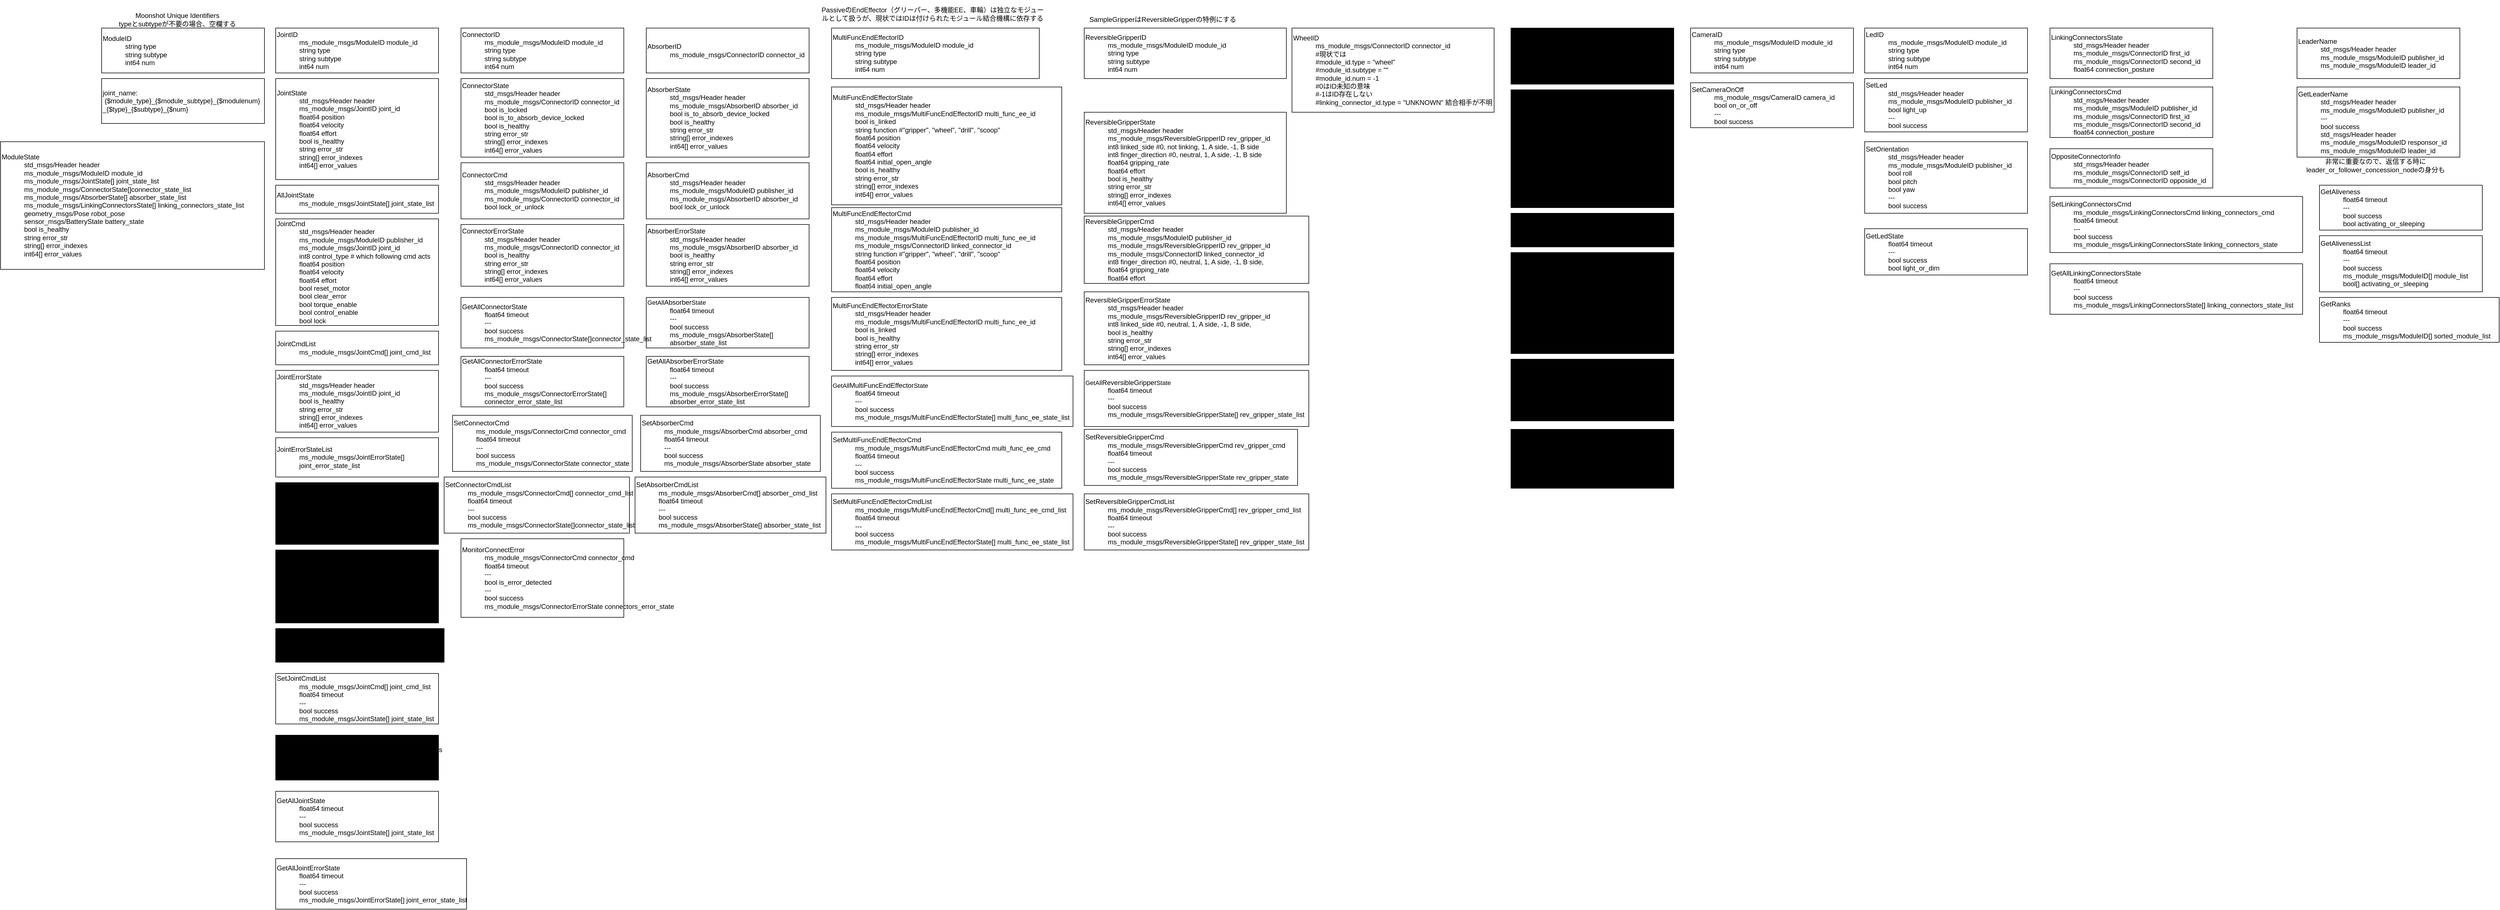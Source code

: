<mxfile>
    <diagram name="Page-1" id="bNAeaqj4cGjf8OWuCAYF">
        <mxGraphModel dx="3052" dy="1187" grid="1" gridSize="10" guides="1" tooltips="1" connect="1" arrows="1" fold="1" page="1" pageScale="1" pageWidth="850" pageHeight="1100" math="0" shadow="0">
            <root>
                <mxCell id="0"/>
                <mxCell id="1" parent="0"/>
                <mxCell id="QrT2VM_feHwuqajHNbJx-2" value="&lt;div&gt;ConnectorID&lt;/div&gt;&lt;blockquote style=&quot;margin: 0px 0px 0px 40px; border: none; padding: 0px;&quot;&gt;ms_module_msgs/ModuleID&amp;nbsp;module_id&lt;div&gt;&lt;div&gt;string type&lt;/div&gt;&lt;div&gt;string subtype&lt;/div&gt;&lt;div&gt;&lt;span style=&quot;background-color: initial;&quot;&gt;int64 num&lt;/span&gt;&lt;/div&gt;&lt;/div&gt;&lt;/blockquote&gt;" style="rounded=0;whiteSpace=wrap;html=1;align=left;" parent="1" vertex="1">
                    <mxGeometry x="-420" y="160" width="290" height="80" as="geometry"/>
                </mxCell>
                <mxCell id="QrT2VM_feHwuqajHNbJx-3" value="&lt;div&gt;&lt;div&gt;MotorID&lt;/div&gt;&lt;blockquote style=&quot;margin: 0px 0px 0px 40px; border: none; padding: 0px;&quot;&gt;ms_module_msgs/MSUID module_id&lt;div&gt;ms_module_msgs/MSUID&amp;nbsp;&lt;span style=&quot;background-color: initial;&quot;&gt;proprietary_id&lt;/span&gt;&lt;/div&gt;&lt;div&gt;ms_module_msgs/MSUID&amp;nbsp;&lt;span style=&quot;background-color: initial;&quot;&gt;id&lt;/span&gt;&lt;span style=&quot;background-color: initial;&quot;&gt;&lt;br&gt;&lt;/span&gt;&lt;/div&gt;&lt;/blockquote&gt;&lt;/div&gt;" style="rounded=0;whiteSpace=wrap;html=1;align=left;fillColor=#000000;" parent="1" vertex="1">
                    <mxGeometry x="1450" y="160" width="290" height="100" as="geometry"/>
                </mxCell>
                <mxCell id="QrT2VM_feHwuqajHNbJx-5" value="&lt;div&gt;JointID&lt;/div&gt;&lt;blockquote style=&quot;margin: 0 0 0 40px; border: none; padding: 0px;&quot;&gt;ms_module_msgs/ModuleID module_id&lt;div&gt;&lt;div&gt;string type&lt;/div&gt;&lt;div&gt;string subtype&lt;/div&gt;&lt;div&gt;&lt;span style=&quot;background-color: initial;&quot;&gt;int64 num&lt;/span&gt;&lt;/div&gt;&lt;/div&gt;&lt;/blockquote&gt;" style="rounded=0;whiteSpace=wrap;html=1;align=left;" parent="1" vertex="1">
                    <mxGeometry x="-750" y="160" width="290" height="80" as="geometry"/>
                </mxCell>
                <mxCell id="QrT2VM_feHwuqajHNbJx-6" value="&lt;div&gt;MotorState&lt;/div&gt;&lt;blockquote style=&quot;margin: 0 0 0 40px; border: none; padding: 0px;&quot;&gt;&lt;div&gt;&lt;div&gt;std_msgs/Header header&lt;/div&gt;&lt;/div&gt;&lt;/blockquote&gt;&lt;blockquote style=&quot;margin: 0 0 0 40px; border: none; padding: 0px;&quot;&gt;&lt;div&gt;ms_module_msgs/MotorID motor_id&lt;/div&gt;&lt;div&gt;float64 position&lt;/div&gt;&lt;div&gt;float64 velocity&lt;/div&gt;&lt;div&gt;float64 effort&lt;/div&gt;&lt;div&gt;&lt;div&gt;MoterLimits motor_limits&lt;/div&gt;&lt;/div&gt;&lt;div&gt;float64 electric_current&lt;/div&gt;&lt;div&gt;float64 electric_voltage&lt;/div&gt;&lt;div&gt;float64 temperature&lt;/div&gt;&lt;div&gt;bool is_healthy&lt;/div&gt;&lt;div&gt;&lt;div&gt;string error_str&lt;/div&gt;&lt;/div&gt;&lt;div&gt;&lt;span style=&quot;background-color: initial;&quot;&gt;string[] error_indexes&lt;/span&gt;&lt;br&gt;&lt;/div&gt;&lt;div&gt;int64[] error_values&lt;/div&gt;&lt;/blockquote&gt;" style="rounded=0;whiteSpace=wrap;html=1;align=left;fillColor=#000000;" parent="1" vertex="1">
                    <mxGeometry x="1450" y="270" width="290" height="210" as="geometry"/>
                </mxCell>
                <mxCell id="QrT2VM_feHwuqajHNbJx-7" value="&lt;div&gt;MotorCmd&lt;/div&gt;&lt;blockquote style=&quot;margin: 0 0 0 40px; border: none; padding: 0px;&quot;&gt;&lt;div&gt;std_msgs/Header header&lt;/div&gt;&lt;div&gt;&lt;div&gt;&lt;div&gt;ms_module_msgs/ModuleID publisher_id&lt;/div&gt;&lt;div&gt;&lt;/div&gt;&lt;/div&gt;&lt;/div&gt;&lt;div&gt;ms_module_msgs/MotorID motor_id&lt;/div&gt;&lt;div&gt;int8 control_type&amp;nbsp;&lt;span style=&quot;background-color: initial;&quot;&gt;# which following cmd acts&lt;/span&gt;&lt;/div&gt;&lt;div&gt;float64 position&lt;/div&gt;&lt;div&gt;float64 velocity&lt;/div&gt;&lt;div&gt;&lt;span style=&quot;background-color: initial;&quot;&gt;float64 effort&lt;/span&gt;&lt;/div&gt;&lt;div&gt;&lt;span style=&quot;background-color: initial;&quot;&gt;bool reset&lt;/span&gt;&lt;br&gt;&lt;/div&gt;&lt;div&gt;bool torque_enable&lt;/div&gt;&lt;div&gt;bool control_enable&lt;/div&gt;&lt;div&gt;bool lock&lt;/div&gt;&lt;/blockquote&gt;" style="rounded=0;whiteSpace=wrap;html=1;align=left;fillColor=#000000;" parent="1" vertex="1">
                    <mxGeometry x="1450" y="560" width="290" height="180" as="geometry"/>
                </mxCell>
                <mxCell id="QrT2VM_feHwuqajHNbJx-10" value="&lt;div&gt;JointState&lt;/div&gt;&lt;blockquote style=&quot;margin: 0 0 0 40px; border: none; padding: 0px;&quot;&gt;&lt;div&gt;std_msgs/Header header&lt;/div&gt;&lt;div&gt;ms_module_msgs/JointID joint_id&lt;/div&gt;&lt;div&gt;float64 position&lt;/div&gt;&lt;div&gt;float64 velocity&lt;/div&gt;&lt;div&gt;float64 effort&lt;/div&gt;&lt;div&gt;&lt;span style=&quot;background-color: initial;&quot;&gt;bool is_healthy&lt;/span&gt;&lt;br&gt;&lt;/div&gt;&lt;div&gt;string error_str&lt;/div&gt;&lt;div&gt;string[] error_indexes&lt;/div&gt;&lt;div&gt;int64[] error_values&lt;/div&gt;&lt;/blockquote&gt;" style="rounded=0;whiteSpace=wrap;html=1;align=left;" parent="1" vertex="1">
                    <mxGeometry x="-750" y="250" width="290" height="180" as="geometry"/>
                </mxCell>
                <mxCell id="QrT2VM_feHwuqajHNbJx-11" value="&lt;div&gt;JointCmdList&lt;/div&gt;&lt;blockquote style=&quot;margin: 0 0 0 40px; border: none; padding: 0px;&quot;&gt;&lt;span style=&quot;background-color: initial;&quot;&gt;ms_module_msgs/&lt;/span&gt;JointCmd[] joint_cmd_list&lt;br&gt;&lt;/blockquote&gt;" style="rounded=0;whiteSpace=wrap;html=1;align=left;" parent="1" vertex="1">
                    <mxGeometry x="-750" y="700" width="290" height="60" as="geometry"/>
                </mxCell>
                <mxCell id="QrT2VM_feHwuqajHNbJx-12" value="&lt;div&gt;JointCmd&lt;/div&gt;&lt;blockquote style=&quot;margin: 0 0 0 40px; border: none; padding: 0px;&quot;&gt;&lt;div&gt;std_msgs/Header header&lt;/div&gt;&lt;div&gt;&lt;div&gt;ms_module_msgs/ModuleID publisher_id&lt;/div&gt;&lt;div&gt;&lt;/div&gt;&lt;/div&gt;&lt;div&gt;ms_module_msgs/JointID joint_id&lt;/div&gt;&lt;div&gt;&lt;div&gt;int8 control_type # which following cmd acts&lt;/div&gt;&lt;/div&gt;&lt;div&gt;float64 position&lt;/div&gt;&lt;div&gt;float64 velocity&lt;/div&gt;&lt;div&gt;float64 effort&lt;/div&gt;&lt;div&gt;&lt;div&gt;bool reset_motor&lt;/div&gt;&lt;/div&gt;&lt;div&gt;bool clear_error&lt;/div&gt;&lt;div&gt;bool torque_enable&lt;/div&gt;&lt;div&gt;bool control_enable&lt;/div&gt;&lt;div&gt;bool lock&lt;br&gt;&lt;/div&gt;&lt;/blockquote&gt;" style="rounded=0;whiteSpace=wrap;html=1;align=left;" parent="1" vertex="1">
                    <mxGeometry x="-750" y="500" width="290" height="190" as="geometry"/>
                </mxCell>
                <mxCell id="QrT2VM_feHwuqajHNbJx-13" value="&lt;div&gt;ConnectorState&lt;/div&gt;&lt;blockquote style=&quot;margin: 0 0 0 40px; border: none; padding: 0px;&quot;&gt;&lt;div&gt;std_msgs/Header header&lt;/div&gt;&lt;div&gt;ms_module_msgs/ConnectorID connector_id&lt;/div&gt;&lt;div&gt;&lt;div&gt;bool is_locked&lt;/div&gt;&lt;div&gt;bool is_to_absorb_device_locked&lt;/div&gt;&lt;div&gt;&lt;span style=&quot;background-color: initial;&quot;&gt;bool is_healthy&lt;/span&gt;&lt;br&gt;&lt;/div&gt;&lt;/div&gt;&lt;div&gt;string error_str&lt;/div&gt;&lt;div&gt;string[] error_indexes&lt;/div&gt;&lt;div&gt;int64[] error_values&lt;/div&gt;&lt;/blockquote&gt;" style="rounded=0;whiteSpace=wrap;html=1;align=left;" parent="1" vertex="1">
                    <mxGeometry x="-420" y="250" width="290" height="140" as="geometry"/>
                </mxCell>
                <mxCell id="QrT2VM_feHwuqajHNbJx-15" value="&lt;div&gt;LinkingConnectorsState&lt;/div&gt;&lt;blockquote style=&quot;margin: 0 0 0 40px; border: none; padding: 0px;&quot;&gt;&lt;div&gt;std_msgs/Header header&lt;/div&gt;&lt;div&gt;ms_module_msgs/ConnectorID first_id&lt;/div&gt;&lt;div&gt;ms_module_msgs/ConnectorID second_id&lt;/div&gt;&lt;div&gt;&lt;span style=&quot;background-color: initial;&quot;&gt;float64 connection_posture&lt;/span&gt;&lt;/div&gt;&lt;/blockquote&gt;" style="rounded=0;whiteSpace=wrap;html=1;align=left;" parent="1" vertex="1">
                    <mxGeometry x="2410" y="160" width="290" height="90" as="geometry"/>
                </mxCell>
                <mxCell id="QrT2VM_feHwuqajHNbJx-17" value="&lt;div&gt;LinkingConnectorsCmd&lt;/div&gt;&lt;blockquote style=&quot;margin: 0 0 0 40px; border: none; padding: 0px;&quot;&gt;&lt;div&gt;std_msgs/Header header&lt;/div&gt;&lt;div&gt;&lt;div&gt;&lt;div&gt;ms_module_msgs/ModuleID publisher_id&lt;/div&gt;&lt;div&gt;&lt;/div&gt;&lt;/div&gt;&lt;/div&gt;&lt;div&gt;ms_module_msgs/ConnectorID first_id&lt;/div&gt;&lt;div&gt;ms_module_msgs/ConnectorID second_id&lt;/div&gt;&lt;div&gt;&lt;span style=&quot;background-color: initial;&quot;&gt;float64 connection_posture&lt;/span&gt;&lt;/div&gt;&lt;/blockquote&gt;" style="rounded=0;whiteSpace=wrap;html=1;align=left;" parent="1" vertex="1">
                    <mxGeometry x="2410" y="265" width="290" height="90" as="geometry"/>
                </mxCell>
                <mxCell id="QrT2VM_feHwuqajHNbJx-19" value="&lt;div&gt;&lt;span style=&quot;background-color: initial; text-wrap: nowrap;&quot;&gt;OppositeConnectorInfo&lt;/span&gt;&lt;/div&gt;&lt;blockquote style=&quot;margin: 0 0 0 40px; border: none; padding: 0px;&quot;&gt;&lt;div&gt;std_msgs/Header header&lt;/div&gt;&lt;div&gt;&lt;div&gt;ms_module_msgs/ConnectorID self_id&lt;/div&gt;&lt;/div&gt;&lt;div&gt;ms_module_msgs/ConnectorID opposide_id&lt;/div&gt;&lt;/blockquote&gt;" style="rounded=0;whiteSpace=wrap;html=1;align=left;" parent="1" vertex="1">
                    <mxGeometry x="2410" y="375" width="290" height="70" as="geometry"/>
                </mxCell>
                <mxCell id="QrT2VM_feHwuqajHNbJx-20" value="&lt;div&gt;MotorErrorState&lt;/div&gt;&lt;blockquote style=&quot;margin: 0 0 0 40px; border: none; padding: 0px;&quot;&gt;&lt;div&gt;&lt;div&gt;std_msgs/Header header&lt;/div&gt;&lt;/div&gt;&lt;/blockquote&gt;&lt;blockquote style=&quot;margin: 0 0 0 40px; border: none; padding: 0px;&quot;&gt;&lt;div&gt;ms_module_msgs/MotorID motor_id&lt;/div&gt;&lt;div&gt;bool is_healthy&lt;/div&gt;&lt;div&gt;&lt;div&gt;string error_str&lt;/div&gt;&lt;/div&gt;&lt;div&gt;&lt;span style=&quot;background-color: initial;&quot;&gt;string[] error_indexes&lt;/span&gt;&lt;br&gt;&lt;/div&gt;&lt;div&gt;int64[] error_values&lt;/div&gt;&lt;/blockquote&gt;" style="rounded=0;whiteSpace=wrap;html=1;align=left;fillColor=#000000;" parent="1" vertex="1">
                    <mxGeometry x="1450" y="750" width="290" height="110" as="geometry"/>
                </mxCell>
                <mxCell id="QrT2VM_feHwuqajHNbJx-21" value="&lt;div&gt;ConnectorErrorState&lt;/div&gt;&lt;blockquote style=&quot;margin: 0 0 0 40px; border: none; padding: 0px;&quot;&gt;&lt;div&gt;&lt;div&gt;std_msgs/Header header&lt;/div&gt;&lt;/div&gt;&lt;/blockquote&gt;&lt;blockquote style=&quot;margin: 0 0 0 40px; border: none; padding: 0px;&quot;&gt;&lt;div&gt;ms_module_msgs/ConnectorID connector_id&lt;/div&gt;&lt;div&gt;bool is_healthy&lt;/div&gt;&lt;div&gt;&lt;div&gt;string error_str&lt;/div&gt;&lt;/div&gt;&lt;div&gt;&lt;span style=&quot;background-color: initial;&quot;&gt;string[] error_indexes&lt;/span&gt;&lt;br&gt;&lt;/div&gt;&lt;div&gt;int64[] error_values&lt;/div&gt;&lt;/blockquote&gt;" style="rounded=0;whiteSpace=wrap;html=1;align=left;" parent="1" vertex="1">
                    <mxGeometry x="-420" y="510" width="290" height="110" as="geometry"/>
                </mxCell>
                <mxCell id="QrT2VM_feHwuqajHNbJx-22" value="&lt;div&gt;JointErrorState&lt;/div&gt;&lt;blockquote style=&quot;margin: 0 0 0 40px; border: none; padding: 0px;&quot;&gt;&lt;div&gt;&lt;div&gt;std_msgs/Header header&lt;/div&gt;&lt;/div&gt;&lt;/blockquote&gt;&lt;blockquote style=&quot;margin: 0 0 0 40px; border: none; padding: 0px;&quot;&gt;&lt;div&gt;ms_module_msgs/JointID joint_id&lt;/div&gt;&lt;div&gt;bool is_healthy&lt;/div&gt;&lt;div&gt;&lt;div&gt;string error_str&lt;/div&gt;&lt;/div&gt;&lt;div&gt;&lt;span style=&quot;background-color: initial;&quot;&gt;string[] error_indexes&lt;/span&gt;&lt;br&gt;&lt;/div&gt;&lt;div&gt;int64[] error_values&lt;/div&gt;&lt;/blockquote&gt;" style="rounded=0;whiteSpace=wrap;html=1;align=left;" parent="1" vertex="1">
                    <mxGeometry x="-750" y="770" width="290" height="110" as="geometry"/>
                </mxCell>
                <mxCell id="QrT2VM_feHwuqajHNbJx-23" value="&lt;div&gt;ConnectorCmd&lt;/div&gt;&lt;blockquote style=&quot;margin: 0 0 0 40px; border: none; padding: 0px;&quot;&gt;&lt;div&gt;std_msgs/Header header&lt;/div&gt;&lt;div&gt;&lt;div&gt;&lt;div&gt;ms_module_msgs/ModuleID publisher_id&lt;/div&gt;&lt;div&gt;&lt;/div&gt;&lt;/div&gt;&lt;/div&gt;&lt;div&gt;ms_module_msgs/ConnectorID&amp;nbsp;&lt;span style=&quot;background-color: initial;&quot;&gt;connector_id&lt;/span&gt;&lt;/div&gt;&lt;div&gt;&lt;div&gt;bool lock_or_unlock&lt;/div&gt;&lt;/div&gt;&lt;/blockquote&gt;" style="rounded=0;whiteSpace=wrap;html=1;align=left;" parent="1" vertex="1">
                    <mxGeometry x="-420" y="400" width="290" height="100" as="geometry"/>
                </mxCell>
                <mxCell id="QrT2VM_feHwuqajHNbJx-25" value="&lt;div&gt;SetJointCmdList&lt;/div&gt;&lt;blockquote style=&quot;margin: 0 0 0 40px; border: none; padding: 0px;&quot;&gt;ms_module_msgs/&lt;span style=&quot;background-color: initial;&quot;&gt;JointCmd[] joint_cmd_list&lt;/span&gt;&lt;div&gt;float64 timeout&lt;/div&gt;&lt;div&gt;---&lt;/div&gt;&lt;div&gt;bool success&lt;/div&gt;&lt;div&gt;&lt;div&gt;&lt;span style=&quot;background-color: initial;&quot;&gt;ms_module_msgs/&lt;/span&gt;JointState[] joint_state_list&lt;/div&gt;&lt;blockquote style=&quot;margin: 0px 0px 0px 40px; border: none; padding: 0px;&quot;&gt;&lt;/blockquote&gt;&lt;/div&gt;&lt;blockquote style=&quot;margin: 0px 0px 0px 40px; border: none; padding: 0px;&quot;&gt;&lt;/blockquote&gt;&lt;/blockquote&gt;" style="rounded=0;whiteSpace=wrap;html=1;align=left;" parent="1" vertex="1">
                    <mxGeometry x="-750" y="1310" width="290" height="90" as="geometry"/>
                </mxCell>
                <mxCell id="QrT2VM_feHwuqajHNbJx-26" value="&lt;div&gt;SetJointsLimits&lt;/div&gt;&lt;blockquote style=&quot;margin: 0 0 0 40px; border: none; padding: 0px;&quot;&gt;ms_module_msgs/&lt;span style=&quot;background-color: initial;&quot;&gt;JointLimitsCmd&lt;/span&gt;[]&amp;nbsp;&lt;span style=&quot;background-color: initial;&quot;&gt;joints_limits&lt;/span&gt;&lt;div&gt;float64 timeout&lt;/div&gt;&lt;div&gt;---&lt;/div&gt;&lt;div&gt;bool success&lt;/div&gt;&lt;div&gt;&lt;blockquote style=&quot;margin: 0px 0px 0px 40px; border: none; padding: 0px;&quot;&gt;&lt;/blockquote&gt;&lt;/div&gt;&lt;blockquote style=&quot;margin: 0px 0px 0px 40px; border: none; padding: 0px;&quot;&gt;&lt;/blockquote&gt;&lt;/blockquote&gt;" style="rounded=0;whiteSpace=wrap;html=1;align=left;fillColor=#000000;" parent="1" vertex="1">
                    <mxGeometry x="-750" y="1420" width="290" height="80" as="geometry"/>
                </mxCell>
                <mxCell id="QrT2VM_feHwuqajHNbJx-27" value="&lt;div&gt;MotorLimits&lt;/div&gt;&lt;blockquote style=&quot;margin: 0 0 0 40px; border: none; padding: 0px;&quot;&gt;float64 min_angle&lt;/blockquote&gt;&lt;blockquote style=&quot;margin: 0 0 0 40px; border: none; padding: 0px;&quot;&gt;float64 max_angle&lt;br&gt;&lt;/blockquote&gt;&lt;blockquote style=&quot;margin: 0 0 0 40px; border: none; padding: 0px;&quot;&gt;float64 max_velocity&lt;br&gt;&lt;/blockquote&gt;&lt;blockquote style=&quot;margin: 0 0 0 40px; border: none; padding: 0px;&quot;&gt;float64 max_effort&lt;/blockquote&gt;" style="rounded=0;whiteSpace=wrap;html=1;align=left;fillColor=#000000;" parent="1" vertex="1">
                    <mxGeometry x="1450" y="875" width="290" height="105" as="geometry"/>
                </mxCell>
                <mxCell id="QrT2VM_feHwuqajHNbJx-28" value="&lt;div&gt;JointLimits&lt;/div&gt;&lt;blockquote style=&quot;margin: 0px 0px 0px 40px; border: none; padding: 0px;&quot;&gt;float64 min_angle&lt;/blockquote&gt;&lt;blockquote style=&quot;margin: 0px 0px 0px 40px; border: none; padding: 0px;&quot;&gt;float64 max_angle&lt;br&gt;&lt;/blockquote&gt;&lt;blockquote style=&quot;margin: 0px 0px 0px 40px; border: none; padding: 0px;&quot;&gt;float64 max_velocity&lt;br&gt;&lt;/blockquote&gt;&lt;blockquote style=&quot;margin: 0px 0px 0px 40px; border: none; padding: 0px;&quot;&gt;float64 max_effort&lt;/blockquote&gt;" style="rounded=0;whiteSpace=wrap;html=1;align=left;fillColor=#000000;" parent="1" vertex="1">
                    <mxGeometry x="-750" y="970" width="290" height="110" as="geometry"/>
                </mxCell>
                <mxCell id="QrT2VM_feHwuqajHNbJx-29" value="&lt;div&gt;&lt;span style=&quot;background-color: rgb(255, 255, 255); text-align: center; text-wrap: nowrap;&quot;&gt;&lt;font style=&quot;font-size: 12px;&quot;&gt;GetAllJointErrorState&lt;/font&gt;&lt;/span&gt;&lt;/div&gt;&lt;blockquote style=&quot;margin: 0 0 0 40px; border: none; padding: 0px;&quot;&gt;&lt;div&gt;&lt;div&gt;&lt;span style=&quot;background-color: initial;&quot;&gt;float64 timeout&lt;/span&gt;&lt;br&gt;&lt;/div&gt;&lt;/div&gt;&lt;div&gt;---&lt;/div&gt;&lt;div&gt;bool success&lt;/div&gt;&lt;div&gt;&lt;div&gt;&lt;span style=&quot;background-color: initial;&quot;&gt;ms_module_msgs/&lt;/span&gt;&lt;span style=&quot;background-color: initial;&quot;&gt;JointErrorState&lt;/span&gt;[]&amp;nbsp;&lt;span style=&quot;background-color: initial;&quot;&gt;joint_error_state_list&lt;/span&gt;&lt;/div&gt;&lt;blockquote style=&quot;margin: 0px 0px 0px 40px; border: none; padding: 0px;&quot;&gt;&lt;div&gt;&lt;/div&gt;&lt;/blockquote&gt;&lt;/div&gt;&lt;div&gt;&lt;blockquote style=&quot;margin: 0px 0px 0px 40px; border: none; padding: 0px;&quot;&gt;&lt;/blockquote&gt;&lt;/div&gt;&lt;blockquote style=&quot;margin: 0px 0px 0px 40px; border: none; padding: 0px;&quot;&gt;&lt;/blockquote&gt;&lt;/blockquote&gt;" style="rounded=0;whiteSpace=wrap;html=1;align=left;" parent="1" vertex="1">
                    <mxGeometry x="-750" y="1640" width="340" height="90" as="geometry"/>
                </mxCell>
                <mxCell id="QrT2VM_feHwuqajHNbJx-30" value="&lt;div&gt;AllJointState&lt;/div&gt;&lt;blockquote style=&quot;margin: 0 0 0 40px; border: none; padding: 0px;&quot;&gt;&lt;div&gt;ms_module_msgs/JointState[] joint_state_list&lt;/div&gt;&lt;/blockquote&gt;" style="rounded=0;whiteSpace=wrap;html=1;align=left;" parent="1" vertex="1">
                    <mxGeometry x="-750" y="440" width="290" height="50" as="geometry"/>
                </mxCell>
                <mxCell id="QrT2VM_feHwuqajHNbJx-31" value="&lt;div&gt;JointErrorStateList&lt;/div&gt;&lt;blockquote style=&quot;margin: 0 0 0 40px; border: none; padding: 0px;&quot;&gt;&lt;span style=&quot;background-color: initial;&quot;&gt;ms_module_msgs/&lt;/span&gt;&lt;span style=&quot;background-color: initial;&quot;&gt;JointErrorState&lt;/span&gt;[] joint_error_state_list&lt;br&gt;&lt;/blockquote&gt;" style="rounded=0;whiteSpace=wrap;html=1;align=left;" parent="1" vertex="1">
                    <mxGeometry x="-750" y="890" width="290" height="70" as="geometry"/>
                </mxCell>
                <mxCell id="QrT2VM_feHwuqajHNbJx-33" value="&lt;div&gt;CameraID&lt;/div&gt;&lt;blockquote style=&quot;margin: 0 0 0 40px; border: none; padding: 0px;&quot;&gt;&lt;span style=&quot;background-color: initial;&quot;&gt;ms_module_msgs/ModuleID&lt;/span&gt;&amp;nbsp;module_id&lt;/blockquote&gt;&lt;blockquote style=&quot;margin: 0 0 0 40px; border: none; padding: 0px;&quot;&gt;&lt;div&gt;string type&lt;/div&gt;&lt;div&gt;string subtype&lt;/div&gt;&lt;div&gt;&lt;span style=&quot;background-color: initial;&quot;&gt;int64 num&lt;/span&gt;&lt;/div&gt;&lt;/blockquote&gt;" style="rounded=0;whiteSpace=wrap;html=1;align=left;" parent="1" vertex="1">
                    <mxGeometry x="1770" y="160" width="290" height="80" as="geometry"/>
                </mxCell>
                <mxCell id="QrT2VM_feHwuqajHNbJx-34" value="&lt;div&gt;LedID&lt;/div&gt;&lt;blockquote style=&quot;margin: 0 0 0 40px; border: none; padding: 0px;&quot;&gt;ms_module_msgs/&lt;span style=&quot;background-color: initial;&quot;&gt;ModuleID&lt;/span&gt;&amp;nbsp;module_id&lt;div&gt;&lt;div&gt;string type&lt;/div&gt;&lt;div&gt;string subtype&lt;/div&gt;&lt;div&gt;&lt;span style=&quot;background-color: initial;&quot;&gt;int64 num&lt;/span&gt;&lt;/div&gt;&lt;/div&gt;&lt;/blockquote&gt;" style="rounded=0;whiteSpace=wrap;html=1;align=left;" parent="1" vertex="1">
                    <mxGeometry x="2080" y="160" width="290" height="80" as="geometry"/>
                </mxCell>
                <mxCell id="QrT2VM_feHwuqajHNbJx-36" value="&lt;div&gt;&lt;span style=&quot;background-color: rgb(255, 255, 255); text-align: center; text-wrap: nowrap;&quot;&gt;&lt;font style=&quot;font-size: 12px;&quot;&gt;GetAllJointState&lt;/font&gt;&lt;/span&gt;&lt;/div&gt;&lt;blockquote style=&quot;margin: 0 0 0 40px; border: none; padding: 0px;&quot;&gt;&lt;div&gt;&lt;div&gt;&lt;span style=&quot;background-color: initial;&quot;&gt;float64 timeout&lt;/span&gt;&lt;br&gt;&lt;/div&gt;&lt;/div&gt;&lt;div&gt;---&lt;/div&gt;&lt;div&gt;bool success&lt;/div&gt;&lt;div&gt;&lt;div&gt;&lt;span style=&quot;background-color: initial;&quot;&gt;ms_module_msgs/&lt;/span&gt;JointState[] joint_state_list&lt;br&gt;&lt;/div&gt;&lt;blockquote style=&quot;margin: 0px 0px 0px 40px; border: none; padding: 0px;&quot;&gt;&lt;div&gt;&lt;/div&gt;&lt;/blockquote&gt;&lt;/div&gt;&lt;div&gt;&lt;blockquote style=&quot;margin: 0px 0px 0px 40px; border: none; padding: 0px;&quot;&gt;&lt;/blockquote&gt;&lt;/div&gt;&lt;blockquote style=&quot;margin: 0px 0px 0px 40px; border: none; padding: 0px;&quot;&gt;&lt;/blockquote&gt;&lt;/blockquote&gt;" style="rounded=0;whiteSpace=wrap;html=1;align=left;" parent="1" vertex="1">
                    <mxGeometry x="-750" y="1520" width="290" height="90" as="geometry"/>
                </mxCell>
                <mxCell id="QrT2VM_feHwuqajHNbJx-37" value="&lt;div&gt;&lt;span style=&quot;background-color: rgb(255, 255, 255); font-size: 11px; text-align: center; text-wrap: nowrap;&quot;&gt;GetAll&lt;/span&gt;Absorber&lt;span style=&quot;background-color: rgb(255, 255, 255); font-size: 11px; text-align: center; text-wrap: nowrap;&quot;&gt;State&lt;/span&gt;&lt;/div&gt;&lt;blockquote style=&quot;margin: 0 0 0 40px; border: none; padding: 0px;&quot;&gt;&lt;div&gt;&lt;div&gt;&lt;span style=&quot;background-color: initial;&quot;&gt;float64 timeout&lt;/span&gt;&lt;br&gt;&lt;/div&gt;&lt;/div&gt;&lt;div&gt;---&lt;/div&gt;&lt;div&gt;bool success&lt;/div&gt;&lt;div&gt;&lt;div&gt;&lt;span style=&quot;background-color: initial;&quot;&gt;ms_module_msgs/&lt;/span&gt;&lt;span style=&quot;background-color: initial;&quot;&gt;AbsorberState&lt;/span&gt;[] absorber_state_list&lt;br&gt;&lt;/div&gt;&lt;blockquote style=&quot;margin: 0px 0px 0px 40px; border: none; padding: 0px;&quot;&gt;&lt;div&gt;&lt;/div&gt;&lt;/blockquote&gt;&lt;/div&gt;&lt;div&gt;&lt;blockquote style=&quot;margin: 0px 0px 0px 40px; border: none; padding: 0px;&quot;&gt;&lt;/blockquote&gt;&lt;/div&gt;&lt;blockquote style=&quot;margin: 0px 0px 0px 40px; border: none; padding: 0px;&quot;&gt;&lt;/blockquote&gt;&lt;/blockquote&gt;" style="rounded=0;whiteSpace=wrap;html=1;align=left;" parent="1" vertex="1">
                    <mxGeometry x="-90" y="640" width="290" height="90" as="geometry"/>
                </mxCell>
                <mxCell id="QrT2VM_feHwuqajHNbJx-38" value="&lt;div&gt;&lt;span style=&quot;background-color: initial;&quot;&gt;GetAllConnectorErrorState&lt;/span&gt;&lt;/div&gt;&lt;blockquote style=&quot;margin: 0 0 0 40px; border: none; padding: 0px;&quot;&gt;&lt;div&gt;&lt;div&gt;&lt;span style=&quot;background-color: initial;&quot;&gt;float64 timeout&lt;/span&gt;&lt;br&gt;&lt;/div&gt;&lt;/div&gt;&lt;div&gt;---&lt;/div&gt;&lt;div&gt;bool success&lt;/div&gt;&lt;div&gt;&lt;div&gt;&lt;span style=&quot;background-color: initial;&quot;&gt;ms_module_msgs/&lt;/span&gt;ConnectorErrorState[] connector_error_state_list&lt;br&gt;&lt;/div&gt;&lt;blockquote style=&quot;margin: 0px 0px 0px 40px; border: none; padding: 0px;&quot;&gt;&lt;div&gt;&lt;/div&gt;&lt;/blockquote&gt;&lt;/div&gt;&lt;div&gt;&lt;blockquote style=&quot;margin: 0px 0px 0px 40px; border: none; padding: 0px;&quot;&gt;&lt;/blockquote&gt;&lt;/div&gt;&lt;blockquote style=&quot;margin: 0px 0px 0px 40px; border: none; padding: 0px;&quot;&gt;&lt;/blockquote&gt;&lt;/blockquote&gt;" style="rounded=0;whiteSpace=wrap;html=1;align=left;" parent="1" vertex="1">
                    <mxGeometry x="-420" y="745" width="290" height="90" as="geometry"/>
                </mxCell>
                <mxCell id="QrT2VM_feHwuqajHNbJx-39" value="&lt;div&gt;JointLimitsCmd&lt;/div&gt;&lt;div&gt;&lt;blockquote style=&quot;margin: 0px 0px 0px 40px; border: none; padding: 0px;&quot;&gt;std_msgs/Header header&lt;/blockquote&gt;&lt;blockquote style=&quot;margin: 0px 0px 0px 40px; border: none; padding: 0px;&quot;&gt;&lt;div&gt;&lt;div&gt;ms_module_msgs/ModuleID publisher_id&lt;/div&gt;&lt;div&gt;&lt;/div&gt;&lt;/div&gt;&lt;/blockquote&gt;&lt;blockquote style=&quot;margin: 0px 0px 0px 40px; border: none; padding: 0px;&quot;&gt;ms_module_msgs/JointID joint_id&lt;/blockquote&gt;&lt;/div&gt;&lt;blockquote style=&quot;margin: 0px 0px 0px 40px; border: none; padding: 0px;&quot;&gt;float64 min_angle&lt;/blockquote&gt;&lt;blockquote style=&quot;margin: 0px 0px 0px 40px; border: none; padding: 0px;&quot;&gt;float64 max_angle&lt;br&gt;&lt;/blockquote&gt;&lt;blockquote style=&quot;margin: 0px 0px 0px 40px; border: none; padding: 0px;&quot;&gt;float64 max_velocity&lt;br&gt;&lt;/blockquote&gt;&lt;blockquote style=&quot;margin: 0px 0px 0px 40px; border: none; padding: 0px;&quot;&gt;float64 max_effort&lt;/blockquote&gt;" style="rounded=0;whiteSpace=wrap;html=1;align=left;fillColor=#000000;" parent="1" vertex="1">
                    <mxGeometry x="-750" y="1090" width="290" height="130" as="geometry"/>
                </mxCell>
                <mxCell id="QrT2VM_feHwuqajHNbJx-40" value="&lt;div&gt;&lt;span style=&quot;background-color: rgb(255, 255, 255); text-align: center; text-wrap: nowrap;&quot;&gt;&lt;font style=&quot;font-size: 12px;&quot;&gt;SetConnectorCmdList&lt;/font&gt;&lt;/span&gt;&lt;/div&gt;&lt;blockquote style=&quot;margin: 0 0 0 40px; border: none; padding: 0px;&quot;&gt;ms_module_msgs/&lt;span style=&quot;background-color: initial;&quot;&gt;ConnectorCmd[]&lt;/span&gt;&amp;nbsp;connector_cmd_list&lt;span style=&quot;background-color: initial;&quot;&gt;&lt;br&gt;&lt;/span&gt;&lt;/blockquote&gt;&lt;blockquote style=&quot;margin: 0 0 0 40px; border: none; padding: 0px;&quot;&gt;&lt;div&gt;&lt;div&gt;&lt;span style=&quot;background-color: initial;&quot;&gt;float64 timeout&lt;/span&gt;&lt;br&gt;&lt;/div&gt;&lt;/div&gt;&lt;div&gt;---&lt;/div&gt;&lt;div&gt;bool success&lt;/div&gt;&lt;div&gt;&lt;div&gt;&lt;span style=&quot;background-color: initial;&quot;&gt;ms_module_msgs/&lt;/span&gt;ConnectorState[]connector_state_list&lt;/div&gt;&lt;blockquote style=&quot;margin: 0px 0px 0px 40px; border: none; padding: 0px;&quot;&gt;&lt;/blockquote&gt;&lt;/div&gt;&lt;div&gt;&lt;blockquote style=&quot;margin: 0px 0px 0px 40px; border: none; padding: 0px;&quot;&gt;&lt;div&gt;&lt;/div&gt;&lt;/blockquote&gt;&lt;/div&gt;&lt;div&gt;&lt;blockquote style=&quot;margin: 0px 0px 0px 40px; border: none; padding: 0px;&quot;&gt;&lt;/blockquote&gt;&lt;/div&gt;&lt;blockquote style=&quot;margin: 0px 0px 0px 40px; border: none; padding: 0px;&quot;&gt;&lt;/blockquote&gt;&lt;/blockquote&gt;" style="rounded=0;whiteSpace=wrap;html=1;align=left;" parent="1" vertex="1">
                    <mxGeometry x="-450" y="960" width="330" height="100" as="geometry"/>
                </mxCell>
                <mxCell id="QrT2VM_feHwuqajHNbJx-41" value="&lt;div&gt;&lt;span style=&quot;background-color: rgb(255, 255, 255); text-align: center; text-wrap: nowrap;&quot;&gt;&lt;font style=&quot;font-size: 12px;&quot;&gt;MonitorConnectError&lt;/font&gt;&lt;/span&gt;&lt;/div&gt;&lt;blockquote style=&quot;margin: 0 0 0 40px; border: none; padding: 0px;&quot;&gt;&lt;div&gt;&lt;div&gt;ms_module_msgs/&lt;span style=&quot;background-color: initial;&quot;&gt;ConnectorCmd connector_cmd&lt;/span&gt;&lt;/div&gt;&lt;/div&gt;&lt;div&gt;&lt;div&gt;&lt;span style=&quot;background-color: initial;&quot;&gt;float64 timeout&lt;/span&gt;&lt;/div&gt;&lt;/div&gt;&lt;div&gt;&lt;span style=&quot;background-color: initial;&quot;&gt;---&lt;/span&gt;&lt;br&gt;&lt;/div&gt;&lt;/blockquote&gt;&lt;blockquote style=&quot;margin: 0 0 0 40px; border: none; padding: 0px;&quot;&gt;&lt;div&gt;bool is_error_detected&lt;/div&gt;&lt;div&gt;&lt;div&gt;---&lt;/div&gt;&lt;div&gt;&lt;div&gt;bool success&lt;/div&gt;&lt;div&gt;&lt;span style=&quot;background-color: initial;&quot;&gt;ms_module_msgs/&lt;/span&gt;ConnectorErrorState&amp;nbsp;&lt;span style=&quot;background-color: initial;&quot;&gt;connectors_error_state&lt;/span&gt;&lt;br&gt;&lt;/div&gt;&lt;div&gt;&lt;/div&gt;&lt;/div&gt;&lt;blockquote style=&quot;margin: 0px 0px 0px 40px; border: none; padding: 0px;&quot;&gt;&lt;/blockquote&gt;&lt;/div&gt;&lt;div&gt;&lt;blockquote style=&quot;margin: 0px 0px 0px 40px; border: none; padding: 0px;&quot;&gt;&lt;div&gt;&lt;/div&gt;&lt;/blockquote&gt;&lt;/div&gt;&lt;div&gt;&lt;blockquote style=&quot;margin: 0px 0px 0px 40px; border: none; padding: 0px;&quot;&gt;&lt;/blockquote&gt;&lt;/div&gt;&lt;blockquote style=&quot;margin: 0px 0px 0px 40px; border: none; padding: 0px;&quot;&gt;&lt;/blockquote&gt;&lt;/blockquote&gt;" style="rounded=0;whiteSpace=wrap;html=1;align=left;" parent="1" vertex="1">
                    <mxGeometry x="-420" y="1070" width="290" height="140" as="geometry"/>
                </mxCell>
                <mxCell id="QrT2VM_feHwuqajHNbJx-42" value="&lt;div&gt;GetLeaderName&lt;/div&gt;&lt;blockquote style=&quot;margin: 0 0 0 40px; border: none; padding: 0px;&quot;&gt;&lt;div&gt;&lt;span style=&quot;background-color: initial;&quot;&gt;std_msgs/Header header&lt;/span&gt;&lt;/div&gt;&lt;div&gt;ms_module_msgs/ModuleID&amp;nbsp;&lt;span style=&quot;background-color: initial;&quot;&gt;publisher_id&lt;/span&gt;&lt;/div&gt;&lt;div&gt;---&lt;/div&gt;&lt;div&gt;&lt;div&gt;bool success&lt;/div&gt;&lt;div&gt;&lt;/div&gt;&lt;/div&gt;&lt;div&gt;&lt;div&gt;&lt;span style=&quot;background-color: initial;&quot;&gt;std_msgs/Header header&lt;/span&gt;&lt;/div&gt;&lt;/div&gt;&lt;div&gt;&lt;div&gt;ms_module_msgs/ModuleID responsor_id&lt;/div&gt;&lt;/div&gt;&lt;div&gt;&lt;div&gt;&lt;div&gt;ms_module_msgs/ModuleID leader_id&lt;/div&gt;&lt;div&gt;&lt;/div&gt;&lt;/div&gt;&lt;/div&gt;&lt;div&gt;&lt;/div&gt;&lt;/blockquote&gt;" style="rounded=0;whiteSpace=wrap;html=1;align=left;" parent="1" vertex="1">
                    <mxGeometry x="2850" y="265" width="290" height="125" as="geometry"/>
                </mxCell>
                <mxCell id="xdEJ6ReJawz9jpI3sWNv-1" value="&lt;div&gt;JointsLimitsCmds&lt;/div&gt;&lt;div&gt;&lt;blockquote style=&quot;margin: 0px 0px 0px 40px; border: none; padding: 0px;&quot;&gt;ms_module_msgs/&lt;span style=&quot;background-color: initial;&quot;&gt;JointLimitsCmd&lt;/span&gt;[] joints_&lt;span style=&quot;background-color: initial;&quot;&gt;limits&lt;/span&gt;&lt;br&gt;&lt;/blockquote&gt;&lt;/div&gt;&lt;div&gt;&lt;span style=&quot;background-color: initial;&quot;&gt;&lt;br&gt;&lt;/span&gt;&lt;/div&gt;" style="rounded=0;whiteSpace=wrap;html=1;align=left;fillColor=#000000;" parent="1" vertex="1">
                    <mxGeometry x="-750" y="1230" width="300" height="60" as="geometry"/>
                </mxCell>
                <mxCell id="xdEJ6ReJawz9jpI3sWNv-4" value="&lt;div&gt;MotorsState&lt;/div&gt;&lt;blockquote style=&quot;margin: 0 0 0 40px; border: none; padding: 0px;&quot;&gt;&lt;div&gt;ms_module_msgs/&lt;span style=&quot;background-color: initial;&quot;&gt;MotorState[] motors_state&lt;/span&gt;&lt;/div&gt;&lt;div&gt;&lt;/div&gt;&lt;/blockquote&gt;" style="rounded=0;whiteSpace=wrap;html=1;align=left;fillColor=#000000;" parent="1" vertex="1">
                    <mxGeometry x="1450" y="490" width="290" height="60" as="geometry"/>
                </mxCell>
                <mxCell id="xdEJ6ReJawz9jpI3sWNv-5" value="&lt;div&gt;&lt;span style=&quot;background-color: rgb(255, 255, 255); text-align: center; text-wrap: nowrap;&quot;&gt;&lt;font style=&quot;font-size: 12px;&quot;&gt;SetConnectorCmd&lt;/font&gt;&lt;/span&gt;&lt;/div&gt;&lt;blockquote style=&quot;margin: 0 0 0 40px; border: none; padding: 0px;&quot;&gt;ms_module_msgs/&lt;span style=&quot;background-color: initial;&quot;&gt;ConnectorCmd&lt;/span&gt;&amp;nbsp;connector_cmd&lt;span style=&quot;background-color: initial;&quot;&gt;&lt;br&gt;&lt;/span&gt;&lt;/blockquote&gt;&lt;blockquote style=&quot;margin: 0 0 0 40px; border: none; padding: 0px;&quot;&gt;&lt;div&gt;&lt;div&gt;&lt;span style=&quot;background-color: initial;&quot;&gt;float64 timeout&lt;/span&gt;&lt;br&gt;&lt;/div&gt;&lt;/div&gt;&lt;div&gt;---&lt;/div&gt;&lt;div&gt;bool success&lt;/div&gt;&lt;div&gt;&lt;div&gt;&lt;span style=&quot;background-color: initial;&quot;&gt;ms_module_msgs/&lt;/span&gt;ConnectorState connector_state&lt;/div&gt;&lt;blockquote style=&quot;margin: 0px 0px 0px 40px; border: none; padding: 0px;&quot;&gt;&lt;/blockquote&gt;&lt;/div&gt;&lt;div&gt;&lt;blockquote style=&quot;margin: 0px 0px 0px 40px; border: none; padding: 0px;&quot;&gt;&lt;div&gt;&lt;/div&gt;&lt;/blockquote&gt;&lt;/div&gt;&lt;div&gt;&lt;blockquote style=&quot;margin: 0px 0px 0px 40px; border: none; padding: 0px;&quot;&gt;&lt;/blockquote&gt;&lt;/div&gt;&lt;blockquote style=&quot;margin: 0px 0px 0px 40px; border: none; padding: 0px;&quot;&gt;&lt;/blockquote&gt;&lt;/blockquote&gt;" style="rounded=0;whiteSpace=wrap;html=1;align=left;" parent="1" vertex="1">
                    <mxGeometry x="-435" y="850" width="320" height="100" as="geometry"/>
                </mxCell>
                <mxCell id="-pxhW9KgC5FIqrOKi98G-1" value="&lt;div&gt;&lt;font style=&quot;font-size: 12px;&quot;&gt;LeaderName&lt;/font&gt;&lt;/div&gt;&lt;blockquote style=&quot;margin: 0 0 0 40px; border: none; padding: 0px;&quot;&gt;&lt;div&gt;&lt;span style=&quot;background-color: initial;&quot;&gt;std_msgs/Header header&lt;/span&gt;&lt;/div&gt;&lt;div&gt;ms_module_msgs/ModuleID publisher_id&lt;/div&gt;&lt;div&gt;&lt;div&gt;&lt;div&gt;ms_module_msgs/ModuleID leader_id&lt;/div&gt;&lt;div&gt;&lt;/div&gt;&lt;/div&gt;&lt;/div&gt;&lt;div&gt;&lt;/div&gt;&lt;/blockquote&gt;" style="rounded=0;whiteSpace=wrap;html=1;align=left;" parent="1" vertex="1">
                    <mxGeometry x="2850" y="160" width="290" height="90" as="geometry"/>
                </mxCell>
                <mxCell id="-pxhW9KgC5FIqrOKi98G-2" value="&lt;div&gt;SetLed&lt;/div&gt;&lt;blockquote style=&quot;margin: 0 0 0 40px; border: none; padding: 0px;&quot;&gt;&lt;div&gt;&lt;span style=&quot;background-color: initial;&quot;&gt;std_msgs/Header header&lt;/span&gt;&lt;/div&gt;&lt;div&gt;ms_module_msgs/ModuleID publisher_id&lt;/div&gt;&lt;div&gt;&lt;span style=&quot;background-color: initial;&quot;&gt;bool light_up&lt;br&gt;---&lt;/span&gt;&lt;/div&gt;&lt;div&gt;&lt;div&gt;&lt;div&gt;bool success&lt;/div&gt;&lt;div&gt;&lt;/div&gt;&lt;/div&gt;&lt;div&gt;&lt;/div&gt;&lt;/div&gt;&lt;div&gt;&lt;div&gt;&lt;div&gt;&lt;/div&gt;&lt;/div&gt;&lt;/div&gt;&lt;div&gt;&lt;/div&gt;&lt;/blockquote&gt;" style="rounded=0;whiteSpace=wrap;html=1;align=left;" parent="1" vertex="1">
                    <mxGeometry x="2080" y="250" width="290" height="95" as="geometry"/>
                </mxCell>
                <mxCell id="-pxhW9KgC5FIqrOKi98G-3" value="&lt;div&gt;&lt;span style=&quot;background-color: initial; text-wrap: nowrap;&quot;&gt;SetLinkingConnectorsCmd&lt;/span&gt;&lt;/div&gt;&lt;blockquote style=&quot;margin: 0 0 0 40px; border: none; padding: 0px;&quot;&gt;&lt;span style=&quot;background-color: initial;&quot;&gt;ms_module_msgs/LinkingConnectorsCmd linking_connectors_cmd&lt;/span&gt;&lt;br&gt;&lt;/blockquote&gt;&lt;blockquote style=&quot;margin: 0 0 0 40px; border: none; padding: 0px;&quot;&gt;&lt;div&gt;&lt;div&gt;float64 timeout&lt;/div&gt;&lt;div&gt;---&lt;/div&gt;&lt;div&gt;bool success&lt;/div&gt;&lt;div&gt;ms_module_msgs/LinkingConnectorsState linking_connectors_state&lt;/div&gt;&lt;/div&gt;&lt;div&gt;&lt;blockquote style=&quot;margin: 0px 0px 0px 40px; border: none; padding: 0px;&quot;&gt;&lt;/blockquote&gt;&lt;/div&gt;&lt;div&gt;&lt;blockquote style=&quot;margin: 0px 0px 0px 40px; border: none; padding: 0px;&quot;&gt;&lt;div&gt;&lt;/div&gt;&lt;/blockquote&gt;&lt;/div&gt;&lt;div&gt;&lt;blockquote style=&quot;margin: 0px 0px 0px 40px; border: none; padding: 0px;&quot;&gt;&lt;/blockquote&gt;&lt;/div&gt;&lt;blockquote style=&quot;margin: 0px 0px 0px 40px; border: none; padding: 0px;&quot;&gt;&lt;/blockquote&gt;&lt;/blockquote&gt;" style="rounded=0;whiteSpace=wrap;html=1;align=left;" parent="1" vertex="1">
                    <mxGeometry x="2410" y="460" width="450" height="100" as="geometry"/>
                </mxCell>
                <mxCell id="-pxhW9KgC5FIqrOKi98G-4" value="非常に重要なので、返信する時にleader_or_follower_concession_nodeの身分も" style="text;html=1;align=center;verticalAlign=middle;whiteSpace=wrap;rounded=0;" parent="1" vertex="1">
                    <mxGeometry x="2860" y="390" width="260" height="30" as="geometry"/>
                </mxCell>
                <mxCell id="R07cYY1C4QJIRtcnvtbv-2" value="&lt;div style=&quot;text-align: left;&quot;&gt;&lt;span style=&quot;background-color: initial;&quot;&gt;GetAllLinkingConnectorsState&lt;/span&gt;&lt;span style=&quot;background-color: initial;&quot;&gt;&amp;nbsp;&lt;/span&gt;&lt;/div&gt;&lt;blockquote style=&quot;margin: 0 0 0 40px; border: none; padding: 0px;&quot;&gt;&lt;span style=&quot;background-color: initial;&quot;&gt;float64 timeout&lt;/span&gt;&lt;br&gt;&lt;/blockquote&gt;&lt;blockquote style=&quot;margin: 0 0 0 40px; border: none; padding: 0px;&quot;&gt;&lt;div&gt;---&lt;/div&gt;&lt;div&gt;bool success&lt;/div&gt;&lt;div&gt;&lt;div&gt;ms_module_msgs/LinkingConnectorsState[] linking_connectors_state_list&lt;br&gt;&lt;/div&gt;&lt;blockquote style=&quot;margin: 0px 0px 0px 40px; border: none; padding: 0px;&quot;&gt;&lt;/blockquote&gt;&lt;/div&gt;&lt;div&gt;&lt;blockquote style=&quot;margin: 0px 0px 0px 40px; border: none; padding: 0px;&quot;&gt;&lt;div&gt;&lt;/div&gt;&lt;/blockquote&gt;&lt;/div&gt;&lt;div&gt;&lt;blockquote style=&quot;margin: 0px 0px 0px 40px; border: none; padding: 0px;&quot;&gt;&lt;/blockquote&gt;&lt;/div&gt;&lt;blockquote style=&quot;margin: 0px 0px 0px 40px; border: none; padding: 0px;&quot;&gt;&lt;/blockquote&gt;&lt;/blockquote&gt;" style="rounded=0;whiteSpace=wrap;html=1;align=left;" parent="1" vertex="1">
                    <mxGeometry x="2410" y="580" width="450" height="90" as="geometry"/>
                </mxCell>
                <mxCell id="R07cYY1C4QJIRtcnvtbv-5" value="&lt;div&gt;&lt;span style=&quot;text-align: left;&quot;&gt;Moonshot Unique Identifiers&lt;br&gt;&lt;/span&gt;&lt;/div&gt;&lt;span style=&quot;text-align: left;&quot;&gt;typeと&lt;/span&gt;&lt;span style=&quot;text-align: left; background-color: initial;&quot;&gt;subtypeが不要の場合、空欄する&lt;/span&gt;" style="text;html=1;align=center;verticalAlign=middle;whiteSpace=wrap;rounded=0;" parent="1" vertex="1">
                    <mxGeometry x="-1055" y="130" width="260" height="30" as="geometry"/>
                </mxCell>
                <mxCell id="R07cYY1C4QJIRtcnvtbv-8" value="&lt;div&gt;&lt;font style=&quot;font-size: 12px;&quot;&gt;ModuleID&lt;/font&gt;&lt;/div&gt;&lt;blockquote style=&quot;margin: 0 0 0 40px; border: none; padding: 0px;&quot;&gt;&lt;div&gt;&lt;div&gt;string type&lt;/div&gt;&lt;div&gt;string subtype&lt;/div&gt;&lt;div&gt;&lt;span style=&quot;background-color: initial;&quot;&gt;int64 num&lt;/span&gt;&lt;/div&gt;&lt;/div&gt;&lt;/blockquote&gt;" style="rounded=0;whiteSpace=wrap;html=1;align=left;" parent="1" vertex="1">
                    <mxGeometry x="-1060" y="160" width="290" height="80" as="geometry"/>
                </mxCell>
                <mxCell id="VpS6G82rEDgOyCU6AMGG-4" value="joint_name:&lt;div&gt;&amp;nbsp;{$module_type}_&lt;span style=&quot;background-color: initial;&quot;&gt;{$module_subtype}_&lt;/span&gt;&lt;span style=&quot;background-color: initial;&quot;&gt;{$modulenum}&lt;/span&gt;&lt;/div&gt;&lt;div&gt;&lt;span style=&quot;background-color: initial;&quot;&gt;_&lt;/span&gt;&lt;span style=&quot;background-color: initial;&quot;&gt;{$type}_&lt;/span&gt;&lt;span style=&quot;background-color: initial;&quot;&gt;{$subtype}_{$num}&lt;/span&gt;&lt;/div&gt;" style="rounded=0;whiteSpace=wrap;html=1;align=left;" parent="1" vertex="1">
                    <mxGeometry x="-1060" y="250" width="290" height="80" as="geometry"/>
                </mxCell>
                <mxCell id="VpS6G82rEDgOyCU6AMGG-14" value="&lt;div&gt;AbsorberID&lt;/div&gt;&lt;blockquote style=&quot;margin: 0px 0px 0px 40px; border: none; padding: 0px;&quot;&gt;ms_module_msgs/&lt;span style=&quot;background-color: initial;&quot;&gt;ConnectorID connector&lt;/span&gt;_id&lt;/blockquote&gt;" style="rounded=0;whiteSpace=wrap;html=1;align=left;" parent="1" vertex="1">
                    <mxGeometry x="-90" y="160" width="290" height="80" as="geometry"/>
                </mxCell>
                <mxCell id="VpS6G82rEDgOyCU6AMGG-15" value="&lt;div&gt;&lt;span style=&quot;background-color: initial;&quot;&gt;Absorber&lt;/span&gt;State&lt;/div&gt;&lt;blockquote style=&quot;margin: 0 0 0 40px; border: none; padding: 0px;&quot;&gt;&lt;div&gt;std_msgs/Header header&lt;/div&gt;&lt;div&gt;ms_module_msgs/AbsorberID absorber_id&lt;/div&gt;&lt;div&gt;&lt;div&gt;bool is_to_absorb_device_locked&lt;/div&gt;&lt;div&gt;&lt;span style=&quot;background-color: initial;&quot;&gt;bool is_healthy&lt;/span&gt;&lt;br&gt;&lt;/div&gt;&lt;/div&gt;&lt;div&gt;string error_str&lt;/div&gt;&lt;div&gt;string[] error_indexes&lt;/div&gt;&lt;div&gt;int64[] error_values&lt;/div&gt;&lt;/blockquote&gt;" style="rounded=0;whiteSpace=wrap;html=1;align=left;" parent="1" vertex="1">
                    <mxGeometry x="-90" y="250" width="290" height="140" as="geometry"/>
                </mxCell>
                <mxCell id="VpS6G82rEDgOyCU6AMGG-16" value="&lt;div&gt;&lt;span style=&quot;background-color: initial;&quot;&gt;AbsorberCmd&lt;/span&gt;&lt;/div&gt;&lt;blockquote style=&quot;margin: 0 0 0 40px; border: none; padding: 0px;&quot;&gt;&lt;div&gt;std_msgs/Header header&lt;/div&gt;&lt;div&gt;&lt;div&gt;&lt;div&gt;ms_module_msgs/ModuleID publisher_id&lt;/div&gt;&lt;div&gt;&lt;/div&gt;&lt;/div&gt;&lt;div&gt;ms_module_msgs/AbsorberID&amp;nbsp;absorber_id&lt;/div&gt;&lt;div&gt;&lt;/div&gt;&lt;div&gt;&lt;span style=&quot;background-color: initial;&quot;&gt;bool lock_or_unlock&lt;/span&gt;&lt;br&gt;&lt;/div&gt;&lt;/div&gt;&lt;/blockquote&gt;" style="rounded=0;whiteSpace=wrap;html=1;align=left;" parent="1" vertex="1">
                    <mxGeometry x="-90" y="400" width="290" height="100" as="geometry"/>
                </mxCell>
                <mxCell id="VpS6G82rEDgOyCU6AMGG-17" value="&lt;div&gt;&lt;span style=&quot;background-color: initial;&quot;&gt;Absorber&lt;/span&gt;ErrorState&lt;/div&gt;&lt;blockquote style=&quot;margin: 0 0 0 40px; border: none; padding: 0px;&quot;&gt;&lt;div&gt;&lt;div&gt;std_msgs/Header header&lt;/div&gt;&lt;/div&gt;&lt;/blockquote&gt;&lt;blockquote style=&quot;margin: 0 0 0 40px; border: none; padding: 0px;&quot;&gt;&lt;div&gt;ms_module_msgs/AbsorberID&amp;nbsp;absorber_id&lt;/div&gt;&lt;div&gt;&lt;/div&gt;&lt;div&gt;&lt;span style=&quot;background-color: initial;&quot;&gt;bool is_healthy&lt;/span&gt;&lt;br&gt;&lt;/div&gt;&lt;div&gt;&lt;div&gt;string error_str&lt;/div&gt;&lt;/div&gt;&lt;div&gt;&lt;span style=&quot;background-color: initial;&quot;&gt;string[] error_indexes&lt;/span&gt;&lt;br&gt;&lt;/div&gt;&lt;div&gt;int64[] error_values&lt;/div&gt;&lt;/blockquote&gt;" style="rounded=0;whiteSpace=wrap;html=1;align=left;" parent="1" vertex="1">
                    <mxGeometry x="-90" y="510" width="290" height="110" as="geometry"/>
                </mxCell>
                <mxCell id="VpS6G82rEDgOyCU6AMGG-18" value="&lt;div&gt;&lt;span style=&quot;background-color: rgb(255, 255, 255); text-align: center; text-wrap: nowrap;&quot;&gt;&lt;font style=&quot;font-size: 12px;&quot;&gt;GetAllConnectorState&lt;/font&gt;&lt;/span&gt;&lt;/div&gt;&lt;blockquote style=&quot;margin: 0 0 0 40px; border: none; padding: 0px;&quot;&gt;&lt;div&gt;&lt;div&gt;&lt;span style=&quot;background-color: initial;&quot;&gt;float64 timeout&lt;/span&gt;&lt;br&gt;&lt;/div&gt;&lt;/div&gt;&lt;div&gt;---&lt;/div&gt;&lt;div&gt;bool success&lt;/div&gt;&lt;div&gt;&lt;div&gt;&lt;span style=&quot;background-color: initial;&quot;&gt;ms_module_msgs/&lt;/span&gt;&lt;span style=&quot;background-color: initial;&quot;&gt;ConnectorState&lt;/span&gt;[]connector_state_list&lt;br&gt;&lt;/div&gt;&lt;blockquote style=&quot;margin: 0px 0px 0px 40px; border: none; padding: 0px;&quot;&gt;&lt;div&gt;&lt;/div&gt;&lt;/blockquote&gt;&lt;/div&gt;&lt;div&gt;&lt;blockquote style=&quot;margin: 0px 0px 0px 40px; border: none; padding: 0px;&quot;&gt;&lt;/blockquote&gt;&lt;/div&gt;&lt;blockquote style=&quot;margin: 0px 0px 0px 40px; border: none; padding: 0px;&quot;&gt;&lt;/blockquote&gt;&lt;/blockquote&gt;" style="rounded=0;whiteSpace=wrap;html=1;align=left;" parent="1" vertex="1">
                    <mxGeometry x="-420" y="640" width="290" height="90" as="geometry"/>
                </mxCell>
                <mxCell id="VpS6G82rEDgOyCU6AMGG-20" value="&lt;div&gt;&lt;span style=&quot;background-color: initial;&quot;&gt;GetAll&lt;/span&gt;&lt;span style=&quot;background-color: initial;&quot;&gt;Absorber&lt;/span&gt;&lt;span style=&quot;background-color: initial;&quot;&gt;ErrorState&lt;/span&gt;&lt;/div&gt;&lt;blockquote style=&quot;margin: 0 0 0 40px; border: none; padding: 0px;&quot;&gt;&lt;div&gt;&lt;div&gt;&lt;span style=&quot;background-color: initial;&quot;&gt;float64 timeout&lt;/span&gt;&lt;br&gt;&lt;/div&gt;&lt;/div&gt;&lt;div&gt;---&lt;/div&gt;&lt;div&gt;bool success&lt;/div&gt;&lt;div&gt;&lt;div&gt;&lt;span style=&quot;background-color: initial;&quot;&gt;ms_module_msgs/&lt;/span&gt;AbsorberErrorState[] absorber_error_state_list&lt;br&gt;&lt;/div&gt;&lt;blockquote style=&quot;margin: 0px 0px 0px 40px; border: none; padding: 0px;&quot;&gt;&lt;div&gt;&lt;/div&gt;&lt;/blockquote&gt;&lt;/div&gt;&lt;div&gt;&lt;blockquote style=&quot;margin: 0px 0px 0px 40px; border: none; padding: 0px;&quot;&gt;&lt;/blockquote&gt;&lt;/div&gt;&lt;blockquote style=&quot;margin: 0px 0px 0px 40px; border: none; padding: 0px;&quot;&gt;&lt;/blockquote&gt;&lt;/blockquote&gt;" style="rounded=0;whiteSpace=wrap;html=1;align=left;" parent="1" vertex="1">
                    <mxGeometry x="-90" y="745" width="290" height="90" as="geometry"/>
                </mxCell>
                <mxCell id="TYOJv0u8ApBgMKhItn4c-1" value="&lt;div&gt;&lt;span style=&quot;background-color: rgb(255, 255, 255); text-align: center; text-wrap: nowrap;&quot;&gt;&lt;font style=&quot;font-size: 12px;&quot;&gt;SetAbsorberCmd&lt;/font&gt;&lt;/span&gt;&lt;/div&gt;&lt;blockquote style=&quot;margin: 0 0 0 40px; border: none; padding: 0px;&quot;&gt;ms_module_msgs/Absorber&lt;span style=&quot;background-color: initial;&quot;&gt;Cmd&lt;/span&gt;&amp;nbsp;absorber_cmd&lt;span style=&quot;background-color: initial;&quot;&gt;&lt;br&gt;&lt;/span&gt;&lt;/blockquote&gt;&lt;blockquote style=&quot;margin: 0 0 0 40px; border: none; padding: 0px;&quot;&gt;&lt;div&gt;&lt;div&gt;&lt;span style=&quot;background-color: initial;&quot;&gt;float64 timeout&lt;/span&gt;&lt;br&gt;&lt;/div&gt;&lt;/div&gt;&lt;div&gt;---&lt;/div&gt;&lt;div&gt;bool success&lt;/div&gt;&lt;div&gt;&lt;div&gt;&lt;span style=&quot;background-color: initial;&quot;&gt;ms_module_msgs/&lt;/span&gt;AbsorberState absorber_state&lt;/div&gt;&lt;blockquote style=&quot;margin: 0px 0px 0px 40px; border: none; padding: 0px;&quot;&gt;&lt;/blockquote&gt;&lt;/div&gt;&lt;div&gt;&lt;blockquote style=&quot;margin: 0px 0px 0px 40px; border: none; padding: 0px;&quot;&gt;&lt;div&gt;&lt;/div&gt;&lt;/blockquote&gt;&lt;/div&gt;&lt;div&gt;&lt;blockquote style=&quot;margin: 0px 0px 0px 40px; border: none; padding: 0px;&quot;&gt;&lt;/blockquote&gt;&lt;/div&gt;&lt;blockquote style=&quot;margin: 0px 0px 0px 40px; border: none; padding: 0px;&quot;&gt;&lt;/blockquote&gt;&lt;/blockquote&gt;" style="rounded=0;whiteSpace=wrap;html=1;align=left;" parent="1" vertex="1">
                    <mxGeometry x="-100" y="850" width="320" height="100" as="geometry"/>
                </mxCell>
                <mxCell id="TYOJv0u8ApBgMKhItn4c-2" value="&lt;div&gt;&lt;span style=&quot;background-color: rgb(255, 255, 255); text-align: center; text-wrap: nowrap;&quot;&gt;&lt;font style=&quot;font-size: 12px;&quot;&gt;SetAbsorberCmdList&lt;/font&gt;&lt;/span&gt;&lt;/div&gt;&lt;blockquote style=&quot;margin: 0 0 0 40px; border: none; padding: 0px;&quot;&gt;ms_module_msgs/Absorber&lt;span style=&quot;background-color: initial;&quot;&gt;Cmd[]&lt;/span&gt;&amp;nbsp;absorber_cmd_list&lt;span style=&quot;background-color: initial;&quot;&gt;&lt;br&gt;&lt;/span&gt;&lt;/blockquote&gt;&lt;blockquote style=&quot;margin: 0 0 0 40px; border: none; padding: 0px;&quot;&gt;&lt;div&gt;&lt;div&gt;&lt;span style=&quot;background-color: initial;&quot;&gt;float64 timeout&lt;/span&gt;&lt;br&gt;&lt;/div&gt;&lt;/div&gt;&lt;div&gt;---&lt;/div&gt;&lt;div&gt;bool success&lt;/div&gt;&lt;div&gt;&lt;div&gt;&lt;span style=&quot;background-color: initial;&quot;&gt;ms_module_msgs/&lt;/span&gt;AbsorberState[] absorber_state_list&lt;/div&gt;&lt;blockquote style=&quot;margin: 0px 0px 0px 40px; border: none; padding: 0px;&quot;&gt;&lt;/blockquote&gt;&lt;/div&gt;&lt;div&gt;&lt;blockquote style=&quot;margin: 0px 0px 0px 40px; border: none; padding: 0px;&quot;&gt;&lt;div&gt;&lt;/div&gt;&lt;/blockquote&gt;&lt;/div&gt;&lt;div&gt;&lt;blockquote style=&quot;margin: 0px 0px 0px 40px; border: none; padding: 0px;&quot;&gt;&lt;/blockquote&gt;&lt;/div&gt;&lt;blockquote style=&quot;margin: 0px 0px 0px 40px; border: none; padding: 0px;&quot;&gt;&lt;/blockquote&gt;&lt;/blockquote&gt;" style="rounded=0;whiteSpace=wrap;html=1;align=left;" parent="1" vertex="1">
                    <mxGeometry x="-110" y="960" width="340" height="100" as="geometry"/>
                </mxCell>
                <mxCell id="TYOJv0u8ApBgMKhItn4c-6" value="&lt;span style=&quot;background-color: rgb(255, 255, 255); text-align: center; text-wrap: nowrap;&quot;&gt;&lt;font style=&quot;font-size: 12px;&quot;&gt;GetAliveness&lt;/font&gt;&lt;/span&gt;&lt;br&gt;&lt;blockquote style=&quot;margin: 0 0 0 40px; border: none; padding: 0px;&quot;&gt;&lt;div&gt;&lt;span style=&quot;background-color: initial;&quot;&gt;float64 timeout&lt;/span&gt;&lt;/div&gt;&lt;div&gt;&lt;span style=&quot;background-color: initial;&quot;&gt;---&lt;/span&gt;&lt;/div&gt;&lt;div&gt;&lt;span style=&quot;background-color: initial;&quot;&gt;bool success&lt;/span&gt;&lt;/div&gt;&lt;div&gt;bool activating_or_sleeping&lt;/div&gt;&lt;/blockquote&gt;" style="rounded=0;whiteSpace=wrap;html=1;align=left;" parent="1" vertex="1">
                    <mxGeometry x="2890" y="440" width="290" height="80" as="geometry"/>
                </mxCell>
                <mxCell id="TYOJv0u8ApBgMKhItn4c-7" value="&lt;span style=&quot;text-align: center; text-wrap: nowrap; background-color: rgb(255, 255, 255);&quot;&gt;&lt;font style=&quot;font-size: 12px;&quot;&gt;GetRanks&lt;/font&gt;&lt;/span&gt;&lt;br&gt;&lt;blockquote style=&quot;margin: 0 0 0 40px; border: none; padding: 0px;&quot;&gt;&lt;div&gt;&lt;span style=&quot;background-color: initial;&quot;&gt;float64 timeout&lt;/span&gt;&lt;/div&gt;&lt;div&gt;&lt;span style=&quot;background-color: initial;&quot;&gt;---&lt;/span&gt;&lt;/div&gt;&lt;div&gt;&lt;span style=&quot;background-color: initial;&quot;&gt;bool success&lt;/span&gt;&lt;/div&gt;&lt;div&gt;ms_module_msgs/ModuleID[] sorted_module_list&amp;nbsp;&lt;br&gt;&lt;/div&gt;&lt;/blockquote&gt;" style="rounded=0;whiteSpace=wrap;html=1;align=left;" parent="1" vertex="1">
                    <mxGeometry x="2890" y="640" width="320" height="80" as="geometry"/>
                </mxCell>
                <mxCell id="TYOJv0u8ApBgMKhItn4c-8" value="&lt;font style=&quot;font-size: 12px;&quot;&gt;&lt;span style=&quot;background-color: rgb(255, 255, 255); text-align: center; text-wrap: nowrap;&quot;&gt;GetAlivenessList&lt;/span&gt;&lt;br&gt;&lt;/font&gt;&lt;blockquote style=&quot;margin: 0 0 0 40px; border: none; padding: 0px;&quot;&gt;&lt;div&gt;&lt;span style=&quot;background-color: initial;&quot;&gt;float64 timeout&lt;/span&gt;&lt;/div&gt;&lt;div&gt;&lt;span style=&quot;background-color: initial;&quot;&gt;---&lt;/span&gt;&lt;/div&gt;&lt;div&gt;&lt;span style=&quot;background-color: initial;&quot;&gt;bool success&lt;/span&gt;&lt;/div&gt;&lt;div&gt;ms_module_msgs/ModuleID[] module_list&amp;nbsp;&lt;span style=&quot;background-color: initial;&quot;&gt;&lt;br&gt;&lt;/span&gt;&lt;/div&gt;&lt;div&gt;bool[] activating_or_sleeping&lt;/div&gt;&lt;/blockquote&gt;" style="rounded=0;whiteSpace=wrap;html=1;align=left;" parent="1" vertex="1">
                    <mxGeometry x="2890" y="530" width="290" height="100" as="geometry"/>
                </mxCell>
                <mxCell id="TYOJv0u8ApBgMKhItn4c-9" value="&lt;div&gt;&lt;span style=&quot;background-color: rgb(255, 255, 255); text-align: center; text-wrap: nowrap;&quot;&gt;&lt;font style=&quot;font-size: 12px;&quot;&gt;SetOrientation&lt;/font&gt;&lt;/span&gt;&lt;/div&gt;&lt;blockquote style=&quot;margin: 0 0 0 40px; border: none; padding: 0px;&quot;&gt;&lt;div&gt;&lt;span style=&quot;background-color: initial;&quot;&gt;std_msgs/Header header&lt;/span&gt;&lt;/div&gt;&lt;div&gt;ms_module_msgs/ModuleID publisher_id&lt;/div&gt;&lt;div&gt;&lt;span style=&quot;background-color: initial;&quot;&gt;bool roll&lt;/span&gt;&lt;/div&gt;&lt;div&gt;&lt;span style=&quot;background-color: initial;&quot;&gt;bool pitch&lt;/span&gt;&lt;/div&gt;&lt;div&gt;&lt;span style=&quot;background-color: initial;&quot;&gt;bool yaw&lt;br&gt;---&lt;/span&gt;&lt;/div&gt;&lt;div&gt;&lt;div&gt;&lt;div&gt;bool success&lt;/div&gt;&lt;div&gt;&lt;/div&gt;&lt;/div&gt;&lt;div&gt;&lt;/div&gt;&lt;/div&gt;&lt;div&gt;&lt;div&gt;&lt;div&gt;&lt;/div&gt;&lt;/div&gt;&lt;/div&gt;&lt;div&gt;&lt;/div&gt;&lt;/blockquote&gt;" style="rounded=0;whiteSpace=wrap;html=1;align=left;" parent="1" vertex="1">
                    <mxGeometry x="2080" y="362.5" width="290" height="127.5" as="geometry"/>
                </mxCell>
                <mxCell id="pcXcdwncbSQso5UvpWup-1" value="&lt;div&gt;ModuleState&lt;/div&gt;&lt;blockquote style=&quot;margin: 0 0 0 40px; border: none; padding: 0px;&quot;&gt;&lt;div&gt;std_msgs/Header header&lt;/div&gt;ms_module_msgs/ModuleID module_id&lt;div&gt;&lt;/div&gt;&lt;span style=&quot;background-color: initial;&quot;&gt;ms_module_msgs/&lt;/span&gt;JointState[] joint_state_list&lt;br&gt;&lt;span style=&quot;background-color: initial;&quot;&gt;ms_module_msgs/&lt;/span&gt;ConnectorState[]connector_state_list&lt;br&gt;&lt;span style=&quot;background-color: initial;&quot;&gt;ms_module_msgs/&lt;/span&gt;&lt;span style=&quot;background-color: initial;&quot;&gt;AbsorberState&lt;/span&gt;[] absorber_state_list&lt;/blockquote&gt;&lt;blockquote style=&quot;margin: 0 0 0 40px; border: none; padding: 0px;&quot;&gt;&lt;span style=&quot;background-color: initial;&quot;&gt;ms_module_msgs/LinkingConnectorsState[] linking_connectors_state_list&lt;/span&gt;&lt;/blockquote&gt;&lt;blockquote style=&quot;margin: 0 0 0 40px; border: none; padding: 0px;&quot;&gt;&lt;span style=&quot;background-color: initial;&quot;&gt;geometry_msgs/Pose&lt;/span&gt;&lt;span style=&quot;background-color: initial;&quot;&gt;&amp;nbsp;robot_pose&lt;/span&gt;&lt;br&gt;&lt;/blockquote&gt;&lt;blockquote style=&quot;margin: 0px 0px 0px 40px; border: none; padding: 0px;&quot;&gt;&lt;/blockquote&gt;&lt;blockquote style=&quot;margin: 0px 0px 0px 40px; border: none; padding: 0px;&quot;&gt;&lt;span style=&quot;background-color: initial;&quot;&gt;sensor_msgs/BatteryState&lt;/span&gt;&lt;span style=&quot;background-color: initial;&quot;&gt;&amp;nbsp;battery_state&lt;/span&gt;&lt;/blockquote&gt;&lt;blockquote style=&quot;margin: 0px 0px 0px 40px; border: none; padding: 0px;&quot;&gt;&lt;/blockquote&gt;&lt;blockquote style=&quot;margin: 0 0 0 40px; border: none; padding: 0px;&quot;&gt;&lt;span style=&quot;background-color: initial;&quot;&gt;bool is_healthy&lt;/span&gt;&lt;br&gt;&lt;/blockquote&gt;&lt;blockquote style=&quot;margin: 0 0 0 40px; border: none; padding: 0px;&quot;&gt;&lt;div&gt;string error_str&lt;/div&gt;&lt;div&gt;string[] error_indexes&lt;/div&gt;&lt;div&gt;int64[] error_values&lt;/div&gt;&lt;/blockquote&gt;" style="rounded=0;whiteSpace=wrap;html=1;align=left;" parent="1" vertex="1">
                    <mxGeometry x="-1240" y="362.5" width="470" height="227.5" as="geometry"/>
                </mxCell>
                <mxCell id="pcXcdwncbSQso5UvpWup-2" value="&lt;div&gt;GetLedState&lt;/div&gt;&lt;blockquote style=&quot;margin: 0 0 0 40px; border: none; padding: 0px;&quot;&gt;&lt;div&gt;&lt;span style=&quot;background-color: initial;&quot;&gt;float64 timeout&lt;/span&gt;&lt;br&gt;&lt;/div&gt;&lt;div&gt;&lt;span style=&quot;background-color: initial;&quot;&gt;---&lt;/span&gt;&lt;/div&gt;&lt;div&gt;&lt;div&gt;&lt;div&gt;bool success&lt;/div&gt;&lt;div&gt;bool light_or_dim&lt;br&gt;&lt;/div&gt;&lt;div&gt;&lt;/div&gt;&lt;/div&gt;&lt;div&gt;&lt;/div&gt;&lt;/div&gt;&lt;div&gt;&lt;div&gt;&lt;div&gt;&lt;/div&gt;&lt;/div&gt;&lt;/div&gt;&lt;div&gt;&lt;/div&gt;&lt;/blockquote&gt;" style="rounded=0;whiteSpace=wrap;html=1;align=left;" parent="1" vertex="1">
                    <mxGeometry x="2080" y="517.5" width="290" height="82.5" as="geometry"/>
                </mxCell>
                <mxCell id="MpC-0d0ymu11Qm0Mqnbx-1" value="&lt;div&gt;SetCameraOnOff&lt;/div&gt;&lt;blockquote style=&quot;margin: 0 0 0 40px; border: none; padding: 0px;&quot;&gt;&lt;span style=&quot;background-color: initial;&quot;&gt;ms_module_msgs/&lt;/span&gt;CameraID camera_id&lt;/blockquote&gt;&lt;blockquote style=&quot;margin: 0 0 0 40px; border: none; padding: 0px;&quot;&gt;&lt;div&gt;&lt;span style=&quot;background-color: initial;&quot;&gt;bool on_or_off&lt;br&gt;---&lt;/span&gt;&lt;/div&gt;&lt;div&gt;bool success&lt;/div&gt;&lt;/blockquote&gt;" style="rounded=0;whiteSpace=wrap;html=1;align=left;" parent="1" vertex="1">
                    <mxGeometry x="1770" y="257.5" width="290" height="80" as="geometry"/>
                </mxCell>
                <mxCell id="4USknxosGu01iNxAUdN8-1" value="&lt;div&gt;MultiFuncEndEffectorID&lt;/div&gt;&lt;blockquote style=&quot;margin: 0px 0px 0px 40px; border: none; padding: 0px;&quot;&gt;ms_module_msgs/ModuleID&amp;nbsp;module_id&lt;div&gt;&lt;div&gt;string type&lt;/div&gt;&lt;div&gt;string subtype&lt;/div&gt;&lt;div&gt;&lt;span style=&quot;background-color: initial;&quot;&gt;int64 num&lt;/span&gt;&lt;/div&gt;&lt;/div&gt;&lt;/blockquote&gt;" style="rounded=0;whiteSpace=wrap;html=1;align=left;" parent="1" vertex="1">
                    <mxGeometry x="240" y="160" width="370" height="90" as="geometry"/>
                </mxCell>
                <mxCell id="4USknxosGu01iNxAUdN8-2" value="&lt;div&gt;&lt;span style=&quot;text-align: left;&quot;&gt;PassiveのEndEffector（グリーパー、多機能EE、車輪）は独立なモジュールとして扱うが、&lt;/span&gt;&lt;span style=&quot;text-align: left; background-color: initial;&quot;&gt;現状ではIDは付けられたモジュール結合機構&lt;/span&gt;&lt;span style=&quot;background-color: initial; text-align: left;&quot;&gt;に依存する&lt;/span&gt;&lt;/div&gt;" style="text;html=1;align=center;verticalAlign=middle;whiteSpace=wrap;rounded=0;" parent="1" vertex="1">
                    <mxGeometry x="220" y="110" width="400" height="50" as="geometry"/>
                </mxCell>
                <mxCell id="PBGt2AfDuhVMUpdJL0yQ-1" value="&lt;div&gt;WheelID&lt;/div&gt;&lt;blockquote style=&quot;margin: 0px 0px 0px 40px; border: none; padding: 0px;&quot;&gt;&lt;span style=&quot;background-color: initial;&quot;&gt;ms_module_msgs/&lt;/span&gt;&lt;span style=&quot;background-color: initial;&quot;&gt;ConnectorID connector&lt;/span&gt;&lt;span style=&quot;background-color: initial;&quot;&gt;_id&lt;/span&gt;&lt;br&gt;&lt;/blockquote&gt;&lt;blockquote style=&quot;margin: 0px 0px 0px 40px; border: none; padding: 0px;&quot;&gt;&lt;span style=&quot;background-color: initial;&quot;&gt;#&lt;/span&gt;&lt;span style=&quot;background-color: initial;&quot;&gt;現状では&lt;/span&gt;&lt;br&gt;&lt;/blockquote&gt;&lt;blockquote style=&quot;margin: 0px 0px 0px 40px; border: none; padding: 0px;&quot;&gt;&lt;span style=&quot;background-color: initial;&quot;&gt;#&lt;/span&gt;&lt;span style=&quot;background-color: initial;&quot;&gt;module_id.type = &quot;wheel&lt;/span&gt;&lt;span style=&quot;background-color: initial;&quot;&gt;&quot;&lt;/span&gt;&lt;/blockquote&gt;&lt;blockquote style=&quot;margin: 0px 0px 0px 40px; border: none; padding: 0px;&quot;&gt;&lt;span style=&quot;background-color: initial;&quot;&gt;#&lt;/span&gt;&lt;span style=&quot;background-color: initial;&quot;&gt;module_id.subtype = &quot;&lt;/span&gt;&lt;span style=&quot;background-color: initial;&quot;&gt;&quot;&lt;/span&gt;&lt;span style=&quot;background-color: initial;&quot;&gt;&lt;br&gt;&lt;/span&gt;&lt;/blockquote&gt;&lt;blockquote style=&quot;margin: 0px 0px 0px 40px; border: none; padding: 0px;&quot;&gt;#module_id.num = ‐1&amp;nbsp;&lt;/blockquote&gt;&lt;blockquote style=&quot;margin: 0px 0px 0px 40px; border: none; padding: 0px;&quot;&gt;&lt;span style=&quot;background-color: initial;&quot;&gt;#0&lt;/span&gt;&lt;span style=&quot;background-color: initial;&quot;&gt;はID未知の意味&lt;/span&gt;&lt;/blockquote&gt;&lt;blockquote style=&quot;margin: 0px 0px 0px 40px; border: none; padding: 0px;&quot;&gt;#&lt;span style=&quot;background-color: initial;&quot;&gt;‐1はID存在しない&lt;/span&gt;&lt;/blockquote&gt;&lt;blockquote style=&quot;margin: 0px 0px 0px 40px; border: none; padding: 0px;&quot;&gt;&lt;span style=&quot;background-color: initial;&quot;&gt;#&lt;/span&gt;&lt;span style=&quot;background-color: initial;&quot;&gt;linking_connector&lt;/span&gt;&lt;span style=&quot;background-color: initial;&quot;&gt;_id.type = &quot;UNKNOWN&quot; 結合相手が不明&lt;/span&gt;&lt;span style=&quot;background-color: initial;&quot;&gt;&lt;br&gt;&lt;/span&gt;&lt;/blockquote&gt;" style="rounded=0;whiteSpace=wrap;html=1;align=left;" parent="1" vertex="1">
                    <mxGeometry x="1060" y="160" width="360" height="150" as="geometry"/>
                </mxCell>
                <mxCell id="PBGt2AfDuhVMUpdJL0yQ-3" value="&lt;div&gt;ReversibleGripperID&lt;/div&gt;&lt;blockquote style=&quot;margin: 0px 0px 0px 40px; border: none; padding: 0px;&quot;&gt;ms_module_msgs/ModuleID&amp;nbsp;module_id&lt;div&gt;&lt;div&gt;string type&lt;/div&gt;&lt;div&gt;string subtype&lt;/div&gt;&lt;div&gt;&lt;span style=&quot;background-color: initial;&quot;&gt;int64 num&lt;/span&gt;&lt;/div&gt;&lt;/div&gt;&lt;/blockquote&gt;" style="rounded=0;whiteSpace=wrap;html=1;align=left;" parent="1" vertex="1">
                    <mxGeometry x="690" y="160" width="360" height="90" as="geometry"/>
                </mxCell>
                <mxCell id="PBGt2AfDuhVMUpdJL0yQ-4" value="&lt;div&gt;MultiFuncEndEffectorState&lt;/div&gt;&lt;blockquote style=&quot;margin: 0px 0px 0px 40px; border: none; padding: 0px;&quot;&gt;&lt;div&gt;std_msgs/Header header&lt;/div&gt;&lt;div&gt;ms_module_msgs/&lt;span style=&quot;background-color: initial;&quot;&gt;MultiFuncEndEffectorID&amp;nbsp;&lt;/span&gt;multi_func_ee_id&lt;/div&gt;&lt;div&gt;&lt;div&gt;&lt;span style=&quot;background-color: initial;&quot;&gt;bool&lt;/span&gt;&lt;span style=&quot;background-color: initial;&quot;&gt;&amp;nbsp;&lt;/span&gt;&lt;span style=&quot;background-color: initial;&quot;&gt;is_linked&lt;/span&gt;&lt;span style=&quot;background-color: initial;&quot;&gt;&lt;br&gt;&lt;/span&gt;&lt;/div&gt;&lt;div&gt;&lt;span style=&quot;background-color: initial;&quot;&gt;string&amp;nbsp;&lt;/span&gt;function #&quot;gripper&quot;, &quot;wheel&quot;, &quot;drill&quot;, &quot;scoop&quot;&lt;/div&gt;&lt;div&gt;&lt;div&gt;float64 &lt;span style=&quot;background-color: initial;&quot;&gt;position&lt;/span&gt;&lt;/div&gt;&lt;div&gt;float64 &lt;span style=&quot;background-color: initial;&quot;&gt;velocity&lt;/span&gt;&lt;/div&gt;&lt;div&gt;float64 &lt;span style=&quot;background-color: initial;&quot;&gt;effort&lt;/span&gt;&lt;span style=&quot;background-color: initial;&quot;&gt;&lt;br&gt;&lt;/span&gt;&lt;/div&gt;&lt;div&gt;float64 initial_open_angle&lt;span style=&quot;background-color: initial;&quot;&gt;&lt;br&gt;&lt;/span&gt;&lt;/div&gt;&lt;/div&gt;&lt;div&gt;&lt;span style=&quot;background-color: initial;&quot;&gt;bool is_healthy&lt;/span&gt;&lt;br&gt;&lt;/div&gt;&lt;/div&gt;&lt;div&gt;string error_str&lt;/div&gt;&lt;div&gt;string[] error_indexes&lt;/div&gt;&lt;div&gt;int64[] error_values&lt;/div&gt;&lt;/blockquote&gt;" style="rounded=0;whiteSpace=wrap;html=1;align=left;" parent="1" vertex="1">
                    <mxGeometry x="240" y="265" width="410" height="210" as="geometry"/>
                </mxCell>
                <mxCell id="PBGt2AfDuhVMUpdJL0yQ-5" value="&lt;div&gt;MultiFuncEndEffectorCmd&lt;/div&gt;&lt;blockquote style=&quot;margin: 0px 0px 0px 40px; border: none; padding: 0px;&quot;&gt;&lt;div&gt;std_msgs/Header header&lt;/div&gt;&lt;div&gt;&lt;div&gt;&lt;div&gt;ms_module_msgs/ModuleID publisher_id&lt;/div&gt;&lt;div&gt;&lt;/div&gt;&lt;/div&gt;&lt;div&gt;ms_module_msgs/MultiFuncEndEffectorID&amp;nbsp;&lt;span style=&quot;background-color: initial;&quot;&gt;multi_func_ee_id&lt;/span&gt;&lt;/div&gt;&lt;div&gt;&lt;/div&gt;&lt;div&gt;&lt;div&gt;ms_module_msgs/ConnectorID linked_connector_id&lt;/div&gt;&lt;div&gt;&lt;/div&gt;&lt;div&gt;&lt;span style=&quot;background-color: initial;&quot;&gt;string&amp;nbsp;&lt;/span&gt;function #&quot;gripper&quot;, &quot;wheel&quot;, &quot;drill&quot;, &quot;scoop&quot;&lt;/div&gt;&lt;/div&gt;&lt;/div&gt;&lt;div&gt;&lt;div&gt;&lt;div&gt;float64 &lt;span style=&quot;background-color: initial;&quot;&gt;position&lt;/span&gt;&lt;/div&gt;&lt;div&gt;float64 &lt;span style=&quot;background-color: initial;&quot;&gt;velocity&lt;/span&gt;&lt;/div&gt;&lt;div&gt;float64 &lt;span style=&quot;background-color: initial;&quot;&gt;effort&lt;/span&gt;&lt;span style=&quot;background-color: initial;&quot;&gt;&lt;br&gt;&lt;/span&gt;&lt;/div&gt;&lt;div&gt;float64 initial_open_angle&lt;span style=&quot;background-color: initial;&quot;&gt;&lt;br&gt;&lt;/span&gt;&lt;/div&gt;&lt;/div&gt;&lt;/div&gt;&lt;/blockquote&gt;" style="rounded=0;whiteSpace=wrap;html=1;align=left;" parent="1" vertex="1">
                    <mxGeometry x="240" y="480" width="410" height="150" as="geometry"/>
                </mxCell>
                <mxCell id="PBGt2AfDuhVMUpdJL0yQ-7" value="&lt;div&gt;MultiFuncEndEffector&lt;span style=&quot;background-color: initial;&quot;&gt;ErrorState&lt;/span&gt;&lt;br&gt;&lt;/div&gt;&lt;blockquote style=&quot;margin: 0 0 0 40px; border: none; padding: 0px;&quot;&gt;&lt;div&gt;&lt;div&gt;std_msgs/Header header&lt;/div&gt;&lt;/div&gt;&lt;/blockquote&gt;&lt;blockquote style=&quot;margin: 0 0 0 40px; border: none; padding: 0px;&quot;&gt;&lt;div&gt;ms_module_msgs/MultiFuncEndEffectorID&amp;nbsp;&lt;span style=&quot;background-color: initial;&quot;&gt;multi_func_ee_id&lt;/span&gt;&lt;/div&gt;&lt;div&gt;&lt;/div&gt;&lt;div&gt;&lt;/div&gt;&lt;div&gt;&lt;div&gt;&lt;span style=&quot;background-color: initial;&quot;&gt;bool&lt;/span&gt;&lt;span style=&quot;background-color: initial;&quot;&gt;&amp;nbsp;&lt;/span&gt;&lt;span style=&quot;background-color: initial;&quot;&gt;is_linked&lt;/span&gt;&lt;/div&gt;&lt;div&gt;&lt;span style=&quot;background-color: initial;&quot;&gt;bool is_healthy&lt;/span&gt;&lt;br&gt;&lt;/div&gt;&lt;/div&gt;&lt;div&gt;&lt;div&gt;string error_str&lt;/div&gt;&lt;/div&gt;&lt;div&gt;&lt;span style=&quot;background-color: initial;&quot;&gt;string[] error_indexes&lt;/span&gt;&lt;br&gt;&lt;/div&gt;&lt;div&gt;int64[] error_values&lt;/div&gt;&lt;/blockquote&gt;" style="rounded=0;whiteSpace=wrap;html=1;align=left;" parent="1" vertex="1">
                    <mxGeometry x="240" y="640" width="410" height="130" as="geometry"/>
                </mxCell>
                <mxCell id="PBGt2AfDuhVMUpdJL0yQ-8" value="&lt;div&gt;&lt;span style=&quot;background-color: rgb(255, 255, 255); font-size: 11px; text-align: center; text-wrap: nowrap;&quot;&gt;GetAll&lt;/span&gt;MultiFuncEndEffector&lt;span style=&quot;background-color: rgb(255, 255, 255); font-size: 11px; text-align: center; text-wrap: nowrap;&quot;&gt;State&lt;/span&gt;&lt;/div&gt;&lt;blockquote style=&quot;margin: 0 0 0 40px; border: none; padding: 0px;&quot;&gt;&lt;div&gt;&lt;div&gt;&lt;span style=&quot;background-color: initial;&quot;&gt;float64 timeout&lt;/span&gt;&lt;br&gt;&lt;/div&gt;&lt;/div&gt;&lt;div&gt;---&lt;/div&gt;&lt;div&gt;bool success&lt;/div&gt;&lt;div&gt;&lt;div&gt;&lt;span style=&quot;background-color: initial;&quot;&gt;ms_module_msgs/&lt;/span&gt;&lt;span style=&quot;background-color: initial;&quot;&gt;MultiFuncEndEffectorState&lt;/span&gt;[] multi_func_ee_state_list&lt;br&gt;&lt;/div&gt;&lt;blockquote style=&quot;margin: 0px 0px 0px 40px; border: none; padding: 0px;&quot;&gt;&lt;div&gt;&lt;/div&gt;&lt;/blockquote&gt;&lt;/div&gt;&lt;div&gt;&lt;blockquote style=&quot;margin: 0px 0px 0px 40px; border: none; padding: 0px;&quot;&gt;&lt;/blockquote&gt;&lt;/div&gt;&lt;blockquote style=&quot;margin: 0px 0px 0px 40px; border: none; padding: 0px;&quot;&gt;&lt;/blockquote&gt;&lt;/blockquote&gt;" style="rounded=0;whiteSpace=wrap;html=1;align=left;" parent="1" vertex="1">
                    <mxGeometry x="240" y="780" width="430" height="90" as="geometry"/>
                </mxCell>
                <mxCell id="PBGt2AfDuhVMUpdJL0yQ-9" value="&lt;div&gt;&lt;span style=&quot;background-color: rgb(255, 255, 255); text-align: center; text-wrap: nowrap;&quot;&gt;&lt;font style=&quot;font-size: 12px;&quot;&gt;Set&lt;/font&gt;&lt;/span&gt;MultiFuncEndEffector&lt;span style=&quot;background-color: rgb(255, 255, 255); text-align: center; text-wrap: nowrap;&quot;&gt;&lt;font style=&quot;font-size: 12px;&quot;&gt;Cmd&lt;/font&gt;&lt;/span&gt;&lt;/div&gt;&lt;blockquote style=&quot;margin: 0 0 0 40px; border: none; padding: 0px;&quot;&gt;ms_module_msgs/&lt;span style=&quot;background-color: initial;&quot;&gt;MultiFuncEndEffectorCmd&amp;nbsp;&lt;/span&gt;&lt;span style=&quot;background-color: initial;&quot;&gt;multi_func_ee_cmd&lt;/span&gt;&lt;span style=&quot;background-color: initial;&quot;&gt;&lt;br&gt;&lt;/span&gt;&lt;/blockquote&gt;&lt;blockquote style=&quot;margin: 0 0 0 40px; border: none; padding: 0px;&quot;&gt;&lt;div&gt;&lt;div&gt;&lt;span style=&quot;background-color: initial;&quot;&gt;float64 timeout&lt;/span&gt;&lt;br&gt;&lt;/div&gt;&lt;/div&gt;&lt;div&gt;---&lt;/div&gt;&lt;div&gt;bool success&lt;/div&gt;&lt;div&gt;&lt;div&gt;&lt;span style=&quot;background-color: initial;&quot;&gt;ms_module_msgs/&lt;/span&gt;MultiFuncEndEffectorState&amp;nbsp;&lt;span style=&quot;background-color: initial;&quot;&gt;multi_func_ee_state&lt;/span&gt;&lt;/div&gt;&lt;blockquote style=&quot;margin: 0px 0px 0px 40px; border: none; padding: 0px;&quot;&gt;&lt;/blockquote&gt;&lt;/div&gt;&lt;div&gt;&lt;blockquote style=&quot;margin: 0px 0px 0px 40px; border: none; padding: 0px;&quot;&gt;&lt;div&gt;&lt;/div&gt;&lt;/blockquote&gt;&lt;/div&gt;&lt;div&gt;&lt;blockquote style=&quot;margin: 0px 0px 0px 40px; border: none; padding: 0px;&quot;&gt;&lt;/blockquote&gt;&lt;/div&gt;&lt;blockquote style=&quot;margin: 0px 0px 0px 40px; border: none; padding: 0px;&quot;&gt;&lt;/blockquote&gt;&lt;/blockquote&gt;" style="rounded=0;whiteSpace=wrap;html=1;align=left;" parent="1" vertex="1">
                    <mxGeometry x="240" y="880" width="410" height="100" as="geometry"/>
                </mxCell>
                <mxCell id="PBGt2AfDuhVMUpdJL0yQ-10" value="&lt;div&gt;&lt;span style=&quot;background-color: rgb(255, 255, 255); text-align: center; text-wrap: nowrap;&quot;&gt;&lt;font style=&quot;font-size: 12px;&quot;&gt;Set&lt;/font&gt;&lt;/span&gt;MultiFuncEndEffector&lt;span style=&quot;background-color: rgb(255, 255, 255); text-align: center; text-wrap: nowrap;&quot;&gt;&lt;font style=&quot;font-size: 12px;&quot;&gt;CmdList&lt;/font&gt;&lt;/span&gt;&lt;/div&gt;&lt;blockquote style=&quot;margin: 0 0 0 40px; border: none; padding: 0px;&quot;&gt;ms_module_msgs/&lt;span style=&quot;background-color: initial;&quot;&gt;MultiFuncEndEffectorCmd&lt;/span&gt;&lt;span style=&quot;background-color: initial;&quot;&gt;[]&lt;/span&gt;&amp;nbsp;multi_func_ee_cmd_list&lt;span style=&quot;background-color: initial;&quot;&gt;&lt;br&gt;&lt;/span&gt;&lt;/blockquote&gt;&lt;blockquote style=&quot;margin: 0 0 0 40px; border: none; padding: 0px;&quot;&gt;&lt;div&gt;&lt;div&gt;&lt;span style=&quot;background-color: initial;&quot;&gt;float64 timeout&lt;/span&gt;&lt;br&gt;&lt;/div&gt;&lt;/div&gt;&lt;div&gt;---&lt;/div&gt;&lt;div&gt;bool success&lt;/div&gt;&lt;div&gt;&lt;div&gt;&lt;span style=&quot;background-color: initial;&quot;&gt;ms_module_msgs/&lt;/span&gt;MultiFuncEndEffectorState[]&amp;nbsp;&lt;span style=&quot;background-color: initial;&quot;&gt;multi_func_ee_state_list&lt;/span&gt;&lt;/div&gt;&lt;blockquote style=&quot;margin: 0px 0px 0px 40px; border: none; padding: 0px;&quot;&gt;&lt;/blockquote&gt;&lt;/div&gt;&lt;div&gt;&lt;blockquote style=&quot;margin: 0px 0px 0px 40px; border: none; padding: 0px;&quot;&gt;&lt;div&gt;&lt;/div&gt;&lt;/blockquote&gt;&lt;/div&gt;&lt;div&gt;&lt;blockquote style=&quot;margin: 0px 0px 0px 40px; border: none; padding: 0px;&quot;&gt;&lt;/blockquote&gt;&lt;/div&gt;&lt;blockquote style=&quot;margin: 0px 0px 0px 40px; border: none; padding: 0px;&quot;&gt;&lt;/blockquote&gt;&lt;/blockquote&gt;" style="rounded=0;whiteSpace=wrap;html=1;align=left;" parent="1" vertex="1">
                    <mxGeometry x="240" y="990" width="430" height="100" as="geometry"/>
                </mxCell>
                <mxCell id="PBGt2AfDuhVMUpdJL0yQ-11" value="&lt;div&gt;&lt;span style=&quot;background-color: initial;&quot;&gt;Reversible&lt;/span&gt;&lt;span style=&quot;background-color: initial;&quot;&gt;Gripper&lt;/span&gt;State&lt;/div&gt;&lt;blockquote style=&quot;margin: 0px 0px 0px 40px; border: none; padding: 0px;&quot;&gt;&lt;div&gt;std_msgs/Header header&lt;/div&gt;&lt;div&gt;ms_module_msgs/ReversibleGripperID rev_gripper_id&lt;/div&gt;&lt;div&gt;&lt;div&gt;&lt;span style=&quot;background-color: initial;&quot;&gt;int8 linked_side #0, not linking, 1, A side, -1, B side&lt;/span&gt;&lt;span style=&quot;background-color: initial;&quot;&gt;&lt;br&gt;&lt;/span&gt;&lt;/div&gt;&lt;div&gt;int8&amp;nbsp;&lt;span style=&quot;background-color: initial;&quot;&gt;finger_direction&lt;/span&gt;&lt;span style=&quot;background-color: initial;&quot;&gt;&amp;nbsp;&lt;/span&gt;&lt;span style=&quot;background-color: initial;&quot;&gt;#0, neutral, 1, A side, -1, B side&lt;/span&gt;&lt;span style=&quot;background-color: initial;&quot;&gt;&lt;br&gt;&lt;/span&gt;&lt;/div&gt;&lt;div&gt;&lt;span style=&quot;background-color: initial;&quot;&gt;float64&amp;nbsp;&lt;/span&gt;gripping_rate&lt;br&gt;&lt;/div&gt;&lt;div&gt;&lt;div&gt;&lt;span style=&quot;background-color: initial;&quot;&gt;float64 effort&lt;/span&gt;&lt;br&gt;&lt;/div&gt;&lt;/div&gt;&lt;div&gt;&lt;span style=&quot;background-color: initial;&quot;&gt;bool is_healthy&lt;/span&gt;&lt;br&gt;&lt;/div&gt;&lt;/div&gt;&lt;div&gt;string error_str&lt;/div&gt;&lt;div&gt;string[] error_indexes&lt;/div&gt;&lt;div&gt;int64[] error_values&lt;/div&gt;&lt;/blockquote&gt;" style="rounded=0;whiteSpace=wrap;html=1;align=left;" parent="1" vertex="1">
                    <mxGeometry x="690" y="310" width="360" height="180" as="geometry"/>
                </mxCell>
                <mxCell id="PBGt2AfDuhVMUpdJL0yQ-12" value="&lt;div&gt;&lt;span style=&quot;background-color: initial;&quot;&gt;Reversible&lt;/span&gt;&lt;span style=&quot;background-color: initial;&quot;&gt;Gripper&lt;/span&gt;Cmd&lt;/div&gt;&lt;blockquote style=&quot;margin: 0px 0px 0px 40px; border: none; padding: 0px;&quot;&gt;&lt;div&gt;std_msgs/Header header&lt;/div&gt;&lt;div&gt;&lt;div&gt;&lt;div&gt;ms_module_msgs/ModuleID publisher_id&lt;/div&gt;&lt;div&gt;&lt;/div&gt;&lt;/div&gt;&lt;div&gt;ms_module_msgs/ReversibleGripperID rev_gripper_id&lt;/div&gt;&lt;div&gt;ms_module_msgs/ConnectorID linked_connector_id&lt;/div&gt;&lt;div&gt;&lt;div&gt;&lt;span style=&quot;background-color: initial;&quot;&gt;int8 finger_direction&lt;/span&gt;&lt;span style=&quot;background-color: initial;&quot;&gt;&amp;nbsp;&lt;/span&gt;&lt;span style=&quot;background-color: initial;&quot;&gt;#0, neutral, 1, A side, -1, B side,&lt;/span&gt;&lt;/div&gt;&lt;/div&gt;&lt;div&gt;&lt;/div&gt;&lt;div&gt;&lt;div&gt;&lt;span style=&quot;background-color: initial;&quot;&gt;float64 gripping_rate&lt;/span&gt;&lt;br&gt;&lt;/div&gt;&lt;/div&gt;&lt;/div&gt;&lt;div&gt;&lt;span style=&quot;background-color: initial;&quot;&gt;float64 effort&lt;/span&gt;&lt;br&gt;&lt;/div&gt;&lt;/blockquote&gt;" style="rounded=0;whiteSpace=wrap;html=1;align=left;" parent="1" vertex="1">
                    <mxGeometry x="690" y="495" width="400" height="120" as="geometry"/>
                </mxCell>
                <mxCell id="PBGt2AfDuhVMUpdJL0yQ-13" value="&lt;div&gt;&lt;span style=&quot;background-color: initial;&quot;&gt;Reversible&lt;/span&gt;&lt;span style=&quot;background-color: initial;&quot;&gt;Gripper&lt;/span&gt;&lt;span style=&quot;background-color: initial;&quot;&gt;Error&lt;/span&gt;&lt;span style=&quot;background-color: initial;&quot;&gt;State&lt;/span&gt;&lt;/div&gt;&lt;blockquote style=&quot;margin: 0 0 0 40px; border: none; padding: 0px;&quot;&gt;&lt;div&gt;&lt;div&gt;std_msgs/Header header&lt;/div&gt;&lt;/div&gt;&lt;/blockquote&gt;&lt;blockquote style=&quot;margin: 0 0 0 40px; border: none; padding: 0px;&quot;&gt;&lt;div&gt;ms_module_msgs/ReversibleGripperID rev_&lt;span style=&quot;background-color: initial;&quot;&gt;gripper_id&lt;/span&gt;&lt;/div&gt;&lt;div&gt;&lt;/div&gt;&lt;div&gt;&lt;/div&gt;int8 linked_side #0, neutral, 1, A side, -1, B side,&lt;div&gt;&lt;span style=&quot;background-color: initial;&quot;&gt;bool is_healthy&lt;/span&gt;&lt;br&gt;&lt;/div&gt;&lt;div&gt;&lt;div&gt;string error_str&lt;/div&gt;&lt;/div&gt;&lt;div&gt;&lt;span style=&quot;background-color: initial;&quot;&gt;string[] error_indexes&lt;/span&gt;&lt;br&gt;&lt;/div&gt;&lt;div&gt;int64[] error_values&lt;/div&gt;&lt;/blockquote&gt;" style="rounded=0;whiteSpace=wrap;html=1;align=left;" parent="1" vertex="1">
                    <mxGeometry x="690" y="630" width="400" height="130" as="geometry"/>
                </mxCell>
                <mxCell id="PBGt2AfDuhVMUpdJL0yQ-14" value="&lt;div style=&quot;text-align: left;&quot;&gt;&lt;font style=&quot;font-size: 12px;&quot;&gt;&lt;span style=&quot;text-wrap: nowrap; background-color: rgb(255, 255, 255); font-size: 11px; text-align: center;&quot;&gt;GetAll&lt;/span&gt;&lt;span style=&quot;background-color: initial;&quot;&gt;Reversible&lt;/span&gt;&lt;span style=&quot;text-wrap: nowrap; background-color: rgb(255, 255, 255); font-size: 11px; text-align: center;&quot;&gt;&lt;/span&gt;&lt;span style=&quot;text-align: center; background-color: rgb(251, 251, 251);&quot;&gt;Gripper&lt;/span&gt;&lt;span style=&quot;text-wrap: nowrap; background-color: rgb(255, 255, 255); font-size: 11px; text-align: center;&quot;&gt;State&lt;/span&gt;&lt;/font&gt;&lt;/div&gt;&lt;blockquote style=&quot;margin: 0 0 0 40px; border: none; padding: 0px;&quot;&gt;&lt;div&gt;&lt;span style=&quot;background-color: initial;&quot;&gt;float64 timeout&lt;/span&gt;&lt;br&gt;&lt;/div&gt;&lt;div&gt;---&lt;/div&gt;&lt;div&gt;bool success&lt;/div&gt;&lt;div&gt;&lt;span style=&quot;background-color: initial;&quot;&gt;ms_module_msgs/&lt;/span&gt;Reversible&lt;span style=&quot;background-color: initial;&quot;&gt;Gripper&lt;/span&gt;&lt;span style=&quot;background-color: initial;&quot;&gt;State&lt;/span&gt;[] rev_gripper_state_list&lt;/div&gt;&lt;/blockquote&gt;" style="rounded=0;whiteSpace=wrap;html=1;align=left;" parent="1" vertex="1">
                    <mxGeometry x="690" y="770" width="400" height="100" as="geometry"/>
                </mxCell>
                <mxCell id="PBGt2AfDuhVMUpdJL0yQ-15" value="&lt;div&gt;&lt;span style=&quot;background-color: rgb(255, 255, 255); text-align: center; text-wrap: nowrap;&quot;&gt;&lt;font style=&quot;font-size: 12px;&quot;&gt;Set&lt;/font&gt;&lt;/span&gt;&lt;span style=&quot;background-color: initial;&quot;&gt;Reversible&lt;/span&gt;&lt;span style=&quot;background-color: initial; text-align: center;&quot;&gt;Gripper&lt;/span&gt;&lt;span style=&quot;text-wrap: nowrap; background-color: rgb(255, 255, 255); text-align: center;&quot;&gt;Cmd&lt;/span&gt;&lt;/div&gt;&lt;blockquote style=&quot;margin: 0 0 0 40px; border: none; padding: 0px;&quot;&gt;ms_module_msgs/Reversible&lt;span style=&quot;background-color: initial;&quot;&gt;Gripper&lt;/span&gt;Cmd rev_&lt;span style=&quot;background-color: initial;&quot;&gt;gripper_cmd&lt;/span&gt;&lt;span style=&quot;background-color: initial;&quot;&gt;&lt;br&gt;&lt;/span&gt;&lt;/blockquote&gt;&lt;blockquote style=&quot;margin: 0 0 0 40px; border: none; padding: 0px;&quot;&gt;&lt;div&gt;&lt;div&gt;&lt;span style=&quot;background-color: initial;&quot;&gt;float64 timeout&lt;/span&gt;&lt;br&gt;&lt;/div&gt;&lt;/div&gt;&lt;div&gt;---&lt;/div&gt;&lt;div&gt;bool success&lt;/div&gt;&lt;div&gt;&lt;div&gt;&lt;span style=&quot;background-color: initial;&quot;&gt;ms_module_msgs/&lt;/span&gt;Reversible&lt;span style=&quot;background-color: initial;&quot;&gt;Gripper&lt;/span&gt;&lt;span style=&quot;background-color: initial;&quot;&gt;State rev_&lt;/span&gt;&lt;span style=&quot;background-color: initial;&quot;&gt;gripper_state&lt;/span&gt;&lt;/div&gt;&lt;blockquote style=&quot;margin: 0px 0px 0px 40px; border: none; padding: 0px;&quot;&gt;&lt;/blockquote&gt;&lt;/div&gt;&lt;div&gt;&lt;blockquote style=&quot;margin: 0px 0px 0px 40px; border: none; padding: 0px;&quot;&gt;&lt;div&gt;&lt;/div&gt;&lt;/blockquote&gt;&lt;/div&gt;&lt;div&gt;&lt;blockquote style=&quot;margin: 0px 0px 0px 40px; border: none; padding: 0px;&quot;&gt;&lt;/blockquote&gt;&lt;/div&gt;&lt;blockquote style=&quot;margin: 0px 0px 0px 40px; border: none; padding: 0px;&quot;&gt;&lt;/blockquote&gt;&lt;/blockquote&gt;" style="rounded=0;whiteSpace=wrap;html=1;align=left;" parent="1" vertex="1">
                    <mxGeometry x="690" y="875" width="380" height="100" as="geometry"/>
                </mxCell>
                <mxCell id="PBGt2AfDuhVMUpdJL0yQ-17" value="&lt;div&gt;&lt;span style=&quot;background-color: rgb(255, 255, 255); text-align: center; text-wrap: nowrap;&quot;&gt;&lt;font style=&quot;font-size: 12px;&quot;&gt;Set&lt;/font&gt;&lt;/span&gt;&lt;span style=&quot;background-color: initial;&quot;&gt;Reversible&lt;/span&gt;&lt;span style=&quot;background-color: rgb(255, 255, 255); text-align: center; text-wrap: nowrap;&quot;&gt;GripperCmdList&lt;/span&gt;&lt;/div&gt;&lt;blockquote style=&quot;margin: 0 0 0 40px; border: none; padding: 0px;&quot;&gt;ms_module_msgs/Reversible&lt;span style=&quot;background-color: initial;&quot;&gt;Gripper&lt;/span&gt;Cmd&lt;span style=&quot;background-color: initial;&quot;&gt;[]&lt;/span&gt;&amp;nbsp;rev_gripper_cmd_list&lt;span style=&quot;background-color: initial;&quot;&gt;&lt;br&gt;&lt;/span&gt;&lt;/blockquote&gt;&lt;blockquote style=&quot;margin: 0 0 0 40px; border: none; padding: 0px;&quot;&gt;&lt;div&gt;&lt;div&gt;&lt;span style=&quot;background-color: initial;&quot;&gt;float64 timeout&lt;/span&gt;&lt;br&gt;&lt;/div&gt;&lt;/div&gt;&lt;div&gt;---&lt;/div&gt;&lt;div&gt;bool success&lt;/div&gt;&lt;div&gt;&lt;div&gt;&lt;span style=&quot;background-color: initial;&quot;&gt;ms_module_msgs/&lt;/span&gt;Reversible&lt;span style=&quot;background-color: initial;&quot;&gt;Gripper&lt;/span&gt;&lt;span style=&quot;background-color: initial;&quot;&gt;State[] rev_&lt;/span&gt;&lt;span style=&quot;background-color: initial;&quot;&gt;gripper_state_list&lt;/span&gt;&lt;br&gt;&lt;/div&gt;&lt;blockquote style=&quot;margin: 0px 0px 0px 40px; border: none; padding: 0px;&quot;&gt;&lt;/blockquote&gt;&lt;/div&gt;&lt;div&gt;&lt;blockquote style=&quot;margin: 0px 0px 0px 40px; border: none; padding: 0px;&quot;&gt;&lt;div&gt;&lt;/div&gt;&lt;/blockquote&gt;&lt;/div&gt;&lt;div&gt;&lt;blockquote style=&quot;margin: 0px 0px 0px 40px; border: none; padding: 0px;&quot;&gt;&lt;/blockquote&gt;&lt;/div&gt;&lt;blockquote style=&quot;margin: 0px 0px 0px 40px; border: none; padding: 0px;&quot;&gt;&lt;/blockquote&gt;&lt;/blockquote&gt;" style="rounded=0;whiteSpace=wrap;html=1;align=left;" parent="1" vertex="1">
                    <mxGeometry x="690" y="990" width="400" height="100" as="geometry"/>
                </mxCell>
                <mxCell id="Brk51oJ1axsTPNWQHw6l-1" value="&lt;div style=&quot;text-align: left;&quot;&gt;SampleGripperは&lt;span style=&quot;background-color: initial;&quot;&gt;ReversibleGripperの特例にする&lt;/span&gt;&lt;/div&gt;" style="text;html=1;align=center;verticalAlign=middle;whiteSpace=wrap;rounded=0;" parent="1" vertex="1">
                    <mxGeometry x="630" y="120" width="400" height="50" as="geometry"/>
                </mxCell>
            </root>
        </mxGraphModel>
    </diagram>
</mxfile>